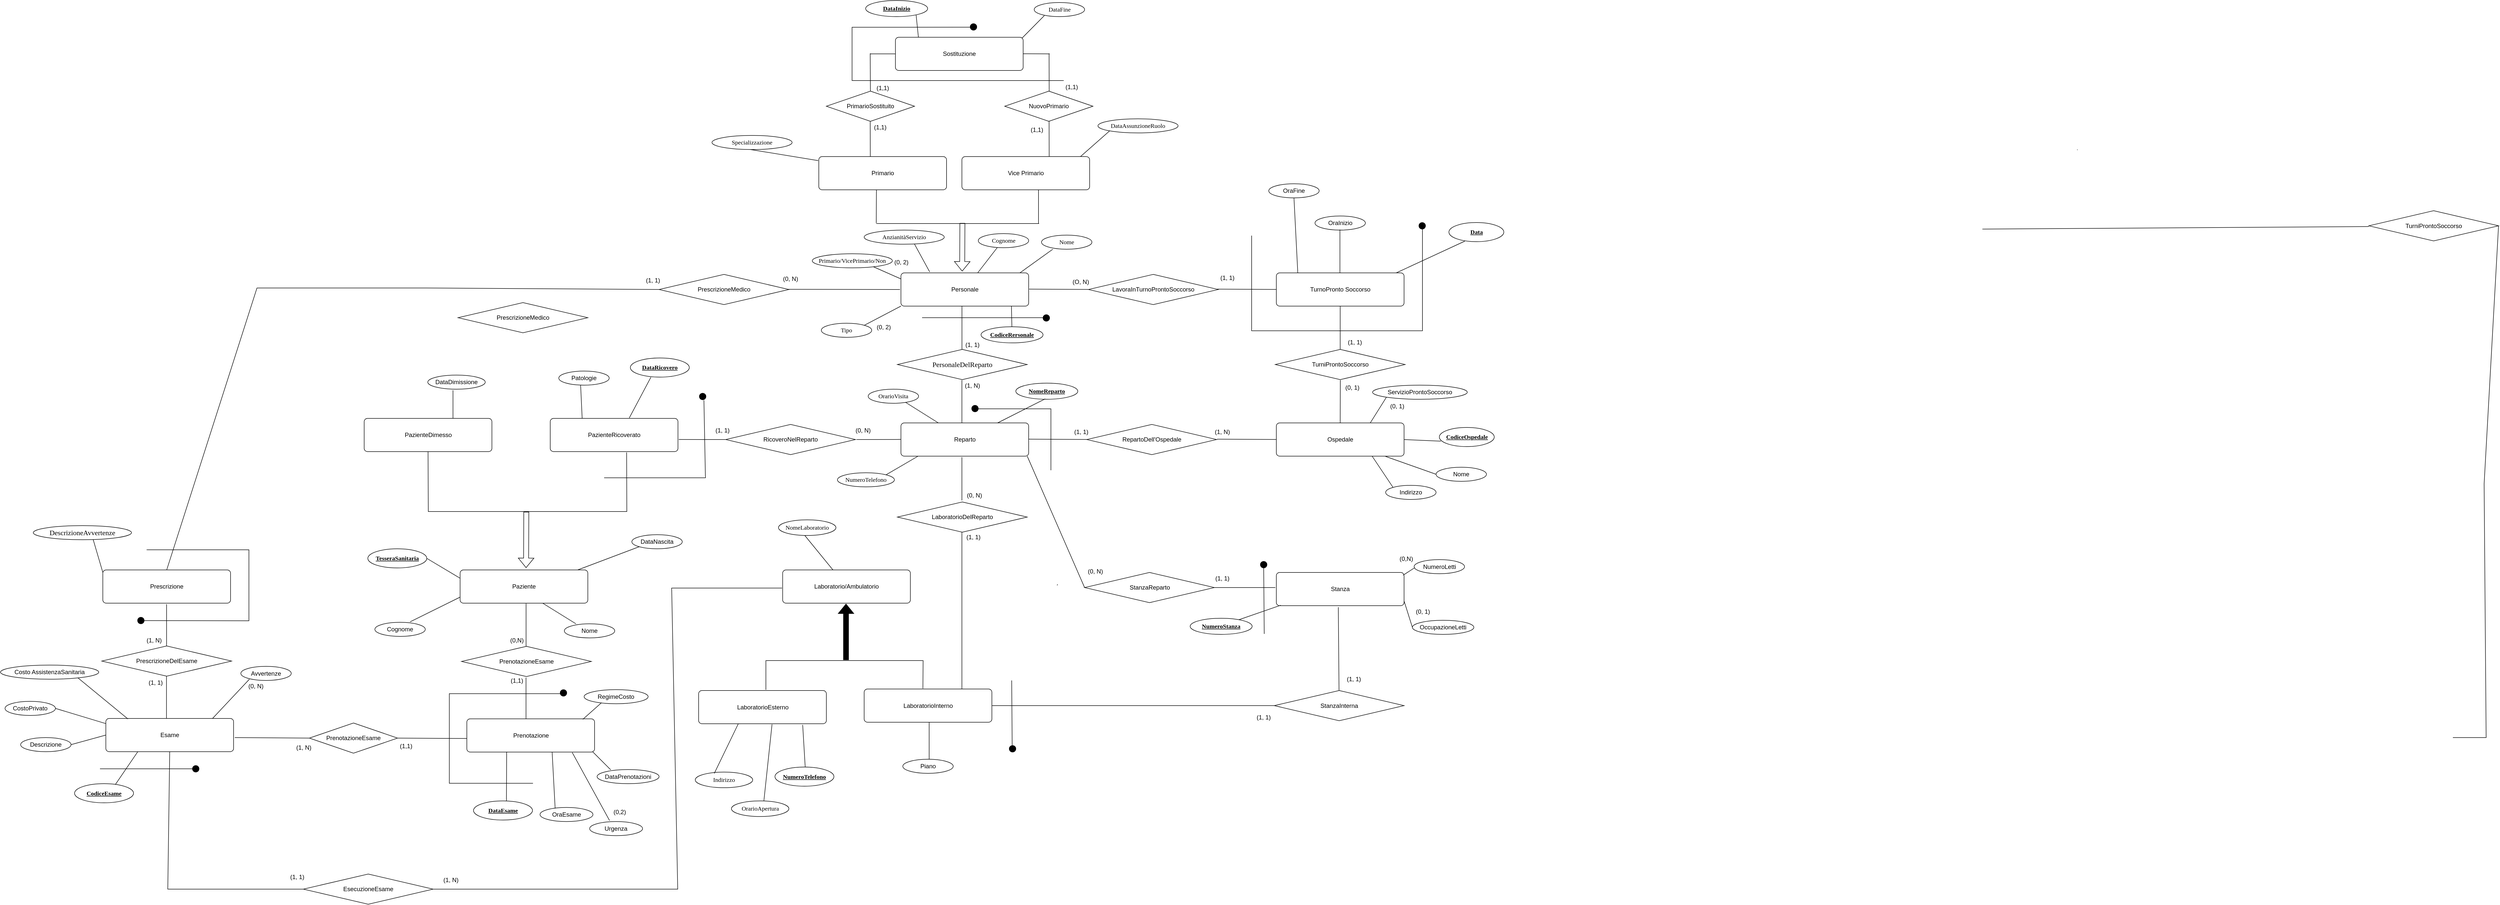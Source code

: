 <mxfile version="24.4.14" type="github">
  <diagram name="Pagina-1" id="woLgoflBnYrOJVL_EDXt">
    <mxGraphModel dx="4877" dy="2439" grid="0" gridSize="10" guides="1" tooltips="1" connect="1" arrows="1" fold="1" page="0" pageScale="1" pageWidth="827" pageHeight="1169" math="0" shadow="0">
      <root>
        <mxCell id="0" />
        <mxCell id="1" parent="0" />
        <mxCell id="nYtGBeRSti1WLGGYR-Tt-14" value="TurnoPronto Soccorso" style="rounded=1;arcSize=10;whiteSpace=wrap;html=1;align=center;" parent="1" vertex="1">
          <mxGeometry x="-793" y="-386" width="253.5" height="66" as="geometry" />
        </mxCell>
        <mxCell id="nYtGBeRSti1WLGGYR-Tt-88" value="" style="endArrow=none;html=1;rounded=0;fontSize=12;startSize=8;endSize=8;curved=1;entryX=0.5;entryY=1;entryDx=0;entryDy=0;exitX=0.5;exitY=0;exitDx=0;exitDy=0;" parent="1" source="W7nRIWuPNDp_MP-GWuMY-126" target="nYtGBeRSti1WLGGYR-Tt-14" edge="1">
          <mxGeometry relative="1" as="geometry">
            <mxPoint x="-666.87" y="-223" as="sourcePoint" />
            <mxPoint x="-666.58" y="-280" as="targetPoint" />
          </mxGeometry>
        </mxCell>
        <mxCell id="nYtGBeRSti1WLGGYR-Tt-90" value="" style="endArrow=none;html=1;rounded=0;fontSize=12;startSize=8;endSize=8;curved=1;entryX=0.5;entryY=0;entryDx=0;entryDy=0;" parent="1" target="W7nRIWuPNDp_MP-GWuMY-122" edge="1">
          <mxGeometry relative="1" as="geometry">
            <mxPoint x="-666" y="-173" as="sourcePoint" />
            <mxPoint x="-666.87" y="-107" as="targetPoint" />
          </mxGeometry>
        </mxCell>
        <mxCell id="W7nRIWuPNDp_MP-GWuMY-4" value="&lt;p style=&quot;margin: 0px 0px 0px 72px; text-indent: -72px; font-stretch: normal; line-height: normal; font-family: Times;&quot;&gt;&lt;b&gt;CodiceOspedale&lt;/b&gt;&lt;/p&gt;" style="ellipse;whiteSpace=wrap;html=1;align=center;fontStyle=4;" parent="1" vertex="1">
          <mxGeometry x="-469.5" y="-79" width="109" height="38" as="geometry" />
        </mxCell>
        <mxCell id="W7nRIWuPNDp_MP-GWuMY-8" value="" style="endArrow=none;html=1;rounded=0;entryX=0;entryY=1;entryDx=0;entryDy=0;" parent="1" target="PDs4ldswSS4VjeUQPrsG-1" edge="1">
          <mxGeometry relative="1" as="geometry">
            <mxPoint x="-606.35" y="-88.42" as="sourcePoint" />
            <mxPoint x="-522" y="-128" as="targetPoint" />
          </mxGeometry>
        </mxCell>
        <mxCell id="W7nRIWuPNDp_MP-GWuMY-9" value="" style="endArrow=none;html=1;rounded=0;entryX=0.75;entryY=1;entryDx=0;entryDy=0;exitX=0;exitY=0;exitDx=0;exitDy=0;" parent="1" source="W7nRIWuPNDp_MP-GWuMY-25" target="W7nRIWuPNDp_MP-GWuMY-122" edge="1">
          <mxGeometry relative="1" as="geometry">
            <mxPoint x="-67" y="7" as="sourcePoint" />
            <mxPoint x="-10" y="-22" as="targetPoint" />
          </mxGeometry>
        </mxCell>
        <mxCell id="W7nRIWuPNDp_MP-GWuMY-11" value="" style="endArrow=none;html=1;rounded=0;entryX=0.028;entryY=0.716;entryDx=0;entryDy=0;exitX=1;exitY=0.5;exitDx=0;exitDy=0;entryPerimeter=0;" parent="1" source="W7nRIWuPNDp_MP-GWuMY-122" target="W7nRIWuPNDp_MP-GWuMY-4" edge="1">
          <mxGeometry relative="1" as="geometry">
            <mxPoint x="-545" y="-88" as="sourcePoint" />
            <mxPoint x="-506" y="-109" as="targetPoint" />
          </mxGeometry>
        </mxCell>
        <mxCell id="W7nRIWuPNDp_MP-GWuMY-15" style="edgeStyle=orthogonalEdgeStyle;rounded=0;orthogonalLoop=1;jettySize=auto;html=1;exitX=0.5;exitY=1;exitDx=0;exitDy=0;" parent="1" edge="1">
          <mxGeometry relative="1" as="geometry">
            <mxPoint x="-2125.5" y="537.75" as="sourcePoint" />
            <mxPoint x="-2125.5" y="537.75" as="targetPoint" />
          </mxGeometry>
        </mxCell>
        <mxCell id="W7nRIWuPNDp_MP-GWuMY-25" value="Indirizzo" style="ellipse;whiteSpace=wrap;html=1;align=center;" parent="1" vertex="1">
          <mxGeometry x="-576" y="36" width="100" height="28" as="geometry" />
        </mxCell>
        <mxCell id="W7nRIWuPNDp_MP-GWuMY-26" value="Nome" style="ellipse;whiteSpace=wrap;html=1;align=center;" parent="1" vertex="1">
          <mxGeometry x="-476" width="100" height="28" as="geometry" />
        </mxCell>
        <mxCell id="W7nRIWuPNDp_MP-GWuMY-28" value="&lt;p style=&quot;margin: 0px 0px 0px 72px; text-indent: -72px; font-stretch: normal; line-height: normal; font-family: Times;&quot;&gt;OrarioApertura&lt;/p&gt;" style="ellipse;whiteSpace=wrap;html=1;align=center;" parent="1" vertex="1">
          <mxGeometry x="-1874.38" y="662.75" width="114" height="31" as="geometry" />
        </mxCell>
        <mxCell id="W7nRIWuPNDp_MP-GWuMY-40" value="NuovoPrimario" style="shape=rhombus;perimeter=rhombusPerimeter;whiteSpace=wrap;html=1;align=center;" parent="1" vertex="1">
          <mxGeometry x="-1332" y="-747" width="175" height="60" as="geometry" />
        </mxCell>
        <mxCell id="W7nRIWuPNDp_MP-GWuMY-54" value="" style="endArrow=none;html=1;rounded=0;" parent="1" edge="1">
          <mxGeometry relative="1" as="geometry">
            <mxPoint x="797" y="-630" as="sourcePoint" />
            <mxPoint x="796.5" y="-631" as="targetPoint" />
            <Array as="points" />
          </mxGeometry>
        </mxCell>
        <mxCell id="W7nRIWuPNDp_MP-GWuMY-56" value="" style="endArrow=none;html=1;rounded=0;fontSize=12;startSize=8;endSize=8;curved=1;exitX=0.5;exitY=0;exitDx=0;exitDy=0;" parent="1" edge="1">
          <mxGeometry relative="1" as="geometry">
            <mxPoint x="-1265" y="-484" as="sourcePoint" />
            <mxPoint x="-1265" y="-551" as="targetPoint" />
          </mxGeometry>
        </mxCell>
        <mxCell id="W7nRIWuPNDp_MP-GWuMY-60" value="" style="endArrow=none;html=1;rounded=0;fontSize=12;startSize=8;endSize=8;curved=1;exitX=0.5;exitY=1;exitDx=0;exitDy=0;entryX=0;entryY=0;entryDx=0;entryDy=0;" parent="1" edge="1">
          <mxGeometry relative="1" as="geometry">
            <mxPoint x="-1507.87" y="-898" as="sourcePoint" />
            <mxPoint x="-1503" y="-851" as="targetPoint" />
          </mxGeometry>
        </mxCell>
        <mxCell id="W7nRIWuPNDp_MP-GWuMY-74" value="&lt;p style=&quot;margin: 0px 0px 0px 72px; text-indent: -72px; font-stretch: normal; line-height: normal; font-family: Times;&quot;&gt;DataAssunzioneRuolo&lt;/p&gt;" style="ellipse;whiteSpace=wrap;html=1;align=center;" parent="1" vertex="1">
          <mxGeometry x="-1147" y="-692" width="159" height="28" as="geometry" />
        </mxCell>
        <mxCell id="W7nRIWuPNDp_MP-GWuMY-82" value="" style="shape=flexArrow;endArrow=classic;html=1;rounded=0;" parent="1" edge="1">
          <mxGeometry width="50" height="50" relative="1" as="geometry">
            <mxPoint x="-1416" y="-485" as="sourcePoint" />
            <mxPoint x="-1416.478" y="-389" as="targetPoint" />
          </mxGeometry>
        </mxCell>
        <mxCell id="W7nRIWuPNDp_MP-GWuMY-83" value="" style="endArrow=none;html=1;rounded=0;fontSize=12;startSize=8;endSize=8;curved=1;" parent="1" edge="1">
          <mxGeometry relative="1" as="geometry">
            <mxPoint x="-1586.81" y="-484.03" as="sourcePoint" />
            <mxPoint x="-1263.81" y="-484.03" as="targetPoint" />
          </mxGeometry>
        </mxCell>
        <mxCell id="W7nRIWuPNDp_MP-GWuMY-98" value="&lt;p style=&quot;margin: 0px 0px 0px 72px; text-indent: -72px; font-stretch: normal; line-height: normal; font-family: Times;&quot;&gt;&lt;b&gt;CodiceRersonale&lt;/b&gt;&lt;/p&gt;" style="ellipse;whiteSpace=wrap;html=1;align=center;fontStyle=4;" parent="1" vertex="1">
          <mxGeometry x="-1379" y="-279" width="123" height="32" as="geometry" />
        </mxCell>
        <mxCell id="W7nRIWuPNDp_MP-GWuMY-99" value="&lt;p style=&quot;margin: 0px 0px 0px 72px; text-indent: -72px; font-stretch: normal; line-height: normal; font-family: Times;&quot;&gt;Nome&lt;/p&gt;" style="ellipse;whiteSpace=wrap;html=1;align=center;" parent="1" vertex="1">
          <mxGeometry x="-1259" y="-461" width="100" height="28" as="geometry" />
        </mxCell>
        <mxCell id="W7nRIWuPNDp_MP-GWuMY-100" value="&lt;p style=&quot;margin: 0px 0px 0px 72px; text-indent: -72px; font-stretch: normal; line-height: normal; font-family: Times;&quot;&gt;Cognome&lt;/p&gt;" style="ellipse;whiteSpace=wrap;html=1;align=center;" parent="1" vertex="1">
          <mxGeometry x="-1384.5" y="-464" width="100" height="28" as="geometry" />
        </mxCell>
        <mxCell id="W7nRIWuPNDp_MP-GWuMY-101" value="&lt;p style=&quot;margin: 0px 0px 0px 72px; text-indent: -72px; font-stretch: normal; line-height: normal; font-family: Times;&quot;&gt;Tipo&lt;/p&gt;" style="ellipse;whiteSpace=wrap;html=1;align=center;" parent="1" vertex="1">
          <mxGeometry x="-1696" y="-286" width="100" height="28" as="geometry" />
        </mxCell>
        <mxCell id="W7nRIWuPNDp_MP-GWuMY-102" value="&lt;p style=&quot;margin: 0px 0px 0px 72px; text-indent: -72px; font-stretch: normal; line-height: normal; font-family: Times;&quot;&gt;AnzianitàServizio&lt;/p&gt;" style="ellipse;whiteSpace=wrap;html=1;align=center;" parent="1" vertex="1">
          <mxGeometry x="-1611" y="-471" width="159" height="28" as="geometry" />
        </mxCell>
        <mxCell id="W7nRIWuPNDp_MP-GWuMY-103" value="" style="endArrow=none;html=1;rounded=0;fontSize=12;startSize=8;endSize=8;curved=1;exitX=0.5;exitY=0;exitDx=0;exitDy=0;" parent="1" edge="1">
          <mxGeometry relative="1" as="geometry">
            <mxPoint x="-1587" y="-485" as="sourcePoint" />
            <mxPoint x="-1586.64" y="-551" as="targetPoint" />
          </mxGeometry>
        </mxCell>
        <mxCell id="W7nRIWuPNDp_MP-GWuMY-109" value="" style="endArrow=none;html=1;rounded=0;" parent="1" edge="1">
          <mxGeometry relative="1" as="geometry">
            <mxPoint x="-1255" y="-297" as="sourcePoint" />
            <mxPoint x="-1496" y="-297" as="targetPoint" />
            <Array as="points" />
          </mxGeometry>
        </mxCell>
        <mxCell id="W7nRIWuPNDp_MP-GWuMY-114" value="&lt;p style=&quot;margin: 0px 0px 0px 72px; text-indent: -72px; font-stretch: normal; line-height: normal; font-family: Times;&quot;&gt;Specializzazione&lt;/p&gt;" style="ellipse;whiteSpace=wrap;html=1;align=center;" parent="1" vertex="1">
          <mxGeometry x="-1913" y="-659" width="159" height="28" as="geometry" />
        </mxCell>
        <mxCell id="W7nRIWuPNDp_MP-GWuMY-122" value="Ospedale" style="rounded=1;arcSize=10;whiteSpace=wrap;html=1;align=center;" parent="1" vertex="1">
          <mxGeometry x="-793" y="-88" width="253.5" height="66" as="geometry" />
        </mxCell>
        <mxCell id="W7nRIWuPNDp_MP-GWuMY-123" value="Laboratorio/Ambulatorio" style="rounded=1;arcSize=10;whiteSpace=wrap;html=1;align=center;" parent="1" vertex="1">
          <mxGeometry x="-1772.75" y="204" width="253.5" height="66" as="geometry" />
        </mxCell>
        <mxCell id="W7nRIWuPNDp_MP-GWuMY-126" value="TurniProntoSoccorso" style="shape=rhombus;perimeter=rhombusPerimeter;whiteSpace=wrap;html=1;align=center;" parent="1" vertex="1">
          <mxGeometry x="-795.06" y="-234" width="257.62" height="60" as="geometry" />
        </mxCell>
        <mxCell id="W7nRIWuPNDp_MP-GWuMY-127" value="" style="endArrow=none;html=1;rounded=0;entryX=0.855;entryY=1.008;entryDx=0;entryDy=0;entryPerimeter=0;exitX=0;exitY=0.5;exitDx=0;exitDy=0;" parent="1" source="W7nRIWuPNDp_MP-GWuMY-26" target="W7nRIWuPNDp_MP-GWuMY-122" edge="1">
          <mxGeometry relative="1" as="geometry">
            <mxPoint x="-843" y="-109" as="sourcePoint" />
            <mxPoint x="-792" y="-77" as="targetPoint" />
          </mxGeometry>
        </mxCell>
        <mxCell id="W7nRIWuPNDp_MP-GWuMY-129" value="" style="shape=flexArrow;endArrow=classic;html=1;rounded=0;labelBackgroundColor=#000000;fillColor=#000000;" parent="1" edge="1">
          <mxGeometry width="50" height="50" relative="1" as="geometry">
            <mxPoint x="-1647" y="383" as="sourcePoint" />
            <mxPoint x="-1647" y="271.14" as="targetPoint" />
          </mxGeometry>
        </mxCell>
        <mxCell id="W7nRIWuPNDp_MP-GWuMY-134" value="LaboratorioEsterno" style="rounded=1;arcSize=10;whiteSpace=wrap;html=1;align=center;" parent="1" vertex="1">
          <mxGeometry x="-1939.5" y="443.5" width="253.5" height="66" as="geometry" />
        </mxCell>
        <mxCell id="W7nRIWuPNDp_MP-GWuMY-135" value="LaboratorioInterno" style="rounded=1;arcSize=10;whiteSpace=wrap;html=1;align=center;" parent="1" vertex="1">
          <mxGeometry x="-1611" y="440.5" width="253.5" height="66" as="geometry" />
        </mxCell>
        <mxCell id="W7nRIWuPNDp_MP-GWuMY-140" value="Stanza" style="rounded=1;arcSize=10;whiteSpace=wrap;html=1;align=center;" parent="1" vertex="1">
          <mxGeometry x="-793" y="209" width="253.5" height="66" as="geometry" />
        </mxCell>
        <mxCell id="W7nRIWuPNDp_MP-GWuMY-141" value="Reparto" style="rounded=1;arcSize=10;whiteSpace=wrap;html=1;align=center;" parent="1" vertex="1">
          <mxGeometry x="-1538" y="-88" width="253.5" height="66" as="geometry" />
        </mxCell>
        <mxCell id="W7nRIWuPNDp_MP-GWuMY-143" value="" style="endArrow=none;html=1;rounded=0;fontSize=12;startSize=8;endSize=8;curved=1;entryX=0;entryY=0.5;entryDx=0;entryDy=0;exitX=1;exitY=0.5;exitDx=0;exitDy=0;" parent="1" source="W7nRIWuPNDp_MP-GWuMY-135" target="W7nRIWuPNDp_MP-GWuMY-161" edge="1">
          <mxGeometry relative="1" as="geometry">
            <mxPoint x="-1084" y="479" as="sourcePoint" />
            <mxPoint x="-800.38" y="463.86" as="targetPoint" />
          </mxGeometry>
        </mxCell>
        <mxCell id="W7nRIWuPNDp_MP-GWuMY-146" value="NumeroLetti" style="ellipse;whiteSpace=wrap;html=1;align=center;" parent="1" vertex="1">
          <mxGeometry x="-519.5" y="183.5" width="100" height="28" as="geometry" />
        </mxCell>
        <mxCell id="W7nRIWuPNDp_MP-GWuMY-148" value="" style="endArrow=none;html=1;rounded=0;fontSize=12;startSize=8;endSize=8;curved=1;exitX=1;exitY=0;exitDx=0;exitDy=0;entryX=0;entryY=0.5;entryDx=0;entryDy=0;" parent="1" target="W7nRIWuPNDp_MP-GWuMY-389" edge="1">
          <mxGeometry relative="1" as="geometry">
            <mxPoint x="-539.5" y="265.59" as="sourcePoint" />
            <mxPoint x="-423.494" y="320.691" as="targetPoint" />
          </mxGeometry>
        </mxCell>
        <mxCell id="W7nRIWuPNDp_MP-GWuMY-156" value="&lt;p style=&quot;margin: 0px 0px 0px 72px; text-indent: -72px; font-stretch: normal; line-height: normal; font-family: Times;&quot;&gt;Indirizzo&lt;/p&gt;" style="ellipse;whiteSpace=wrap;html=1;align=center;" parent="1" vertex="1">
          <mxGeometry x="-1946.19" y="605.5" width="114" height="31" as="geometry" />
        </mxCell>
        <mxCell id="W7nRIWuPNDp_MP-GWuMY-157" value="" style="endArrow=none;html=1;rounded=0;exitX=0.5;exitY=1;exitDx=0;exitDy=0;" parent="1" edge="1">
          <mxGeometry relative="1" as="geometry">
            <mxPoint x="-1793.83" y="510.74" as="sourcePoint" />
            <mxPoint x="-1810.003" y="662.746" as="targetPoint" />
          </mxGeometry>
        </mxCell>
        <mxCell id="W7nRIWuPNDp_MP-GWuMY-158" value="" style="endArrow=none;html=1;rounded=0;entryX=1;entryY=0;entryDx=0;entryDy=0;" parent="1" edge="1">
          <mxGeometry relative="1" as="geometry">
            <mxPoint x="-1728" y="595.22" as="sourcePoint" />
            <mxPoint x="-1733" y="511.79" as="targetPoint" />
          </mxGeometry>
        </mxCell>
        <mxCell id="W7nRIWuPNDp_MP-GWuMY-159" value="" style="endArrow=none;html=1;rounded=0;exitX=0.311;exitY=0.997;exitDx=0;exitDy=0;exitPerimeter=0;entryX=0.331;entryY=0.085;entryDx=0;entryDy=0;entryPerimeter=0;" parent="1" source="W7nRIWuPNDp_MP-GWuMY-134" edge="1" target="W7nRIWuPNDp_MP-GWuMY-156">
          <mxGeometry relative="1" as="geometry">
            <mxPoint x="-1754.004" y="530.584" as="sourcePoint" />
            <mxPoint x="-1785.18" y="583" as="targetPoint" />
          </mxGeometry>
        </mxCell>
        <mxCell id="W7nRIWuPNDp_MP-GWuMY-161" value="StanzaInterna" style="shape=rhombus;perimeter=rhombusPerimeter;whiteSpace=wrap;html=1;align=center;" parent="1" vertex="1">
          <mxGeometry x="-797.12" y="443.5" width="257.62" height="60" as="geometry" />
        </mxCell>
        <mxCell id="W7nRIWuPNDp_MP-GWuMY-162" value="Piano" style="ellipse;whiteSpace=wrap;html=1;align=center;" parent="1" vertex="1">
          <mxGeometry x="-1534.25" y="580" width="100" height="28" as="geometry" />
        </mxCell>
        <mxCell id="W7nRIWuPNDp_MP-GWuMY-163" value="" style="endArrow=none;html=1;rounded=0;fontSize=12;startSize=8;endSize=8;curved=1;" parent="1" edge="1">
          <mxGeometry relative="1" as="geometry">
            <mxPoint x="-1482" y="506.5" as="sourcePoint" />
            <mxPoint x="-1482" y="579.5" as="targetPoint" />
          </mxGeometry>
        </mxCell>
        <mxCell id="W7nRIWuPNDp_MP-GWuMY-164" value="" style="endArrow=none;html=1;rounded=0;fontSize=12;startSize=8;endSize=8;curved=1;" parent="1" source="W7nRIWuPNDp_MP-GWuMY-161" edge="1">
          <mxGeometry relative="1" as="geometry">
            <mxPoint x="829" y="464.0" as="sourcePoint" />
            <mxPoint x="-670" y="278" as="targetPoint" />
          </mxGeometry>
        </mxCell>
        <mxCell id="W7nRIWuPNDp_MP-GWuMY-170" value="" style="endArrow=none;html=1;rounded=0;fontSize=12;startSize=8;endSize=8;curved=1;entryX=0.5;entryY=1;entryDx=0;entryDy=0;exitX=0.5;exitY=0;exitDx=0;exitDy=0;" parent="1" edge="1">
          <mxGeometry relative="1" as="geometry">
            <mxPoint x="-1417" y="66" as="sourcePoint" />
            <mxPoint x="-1417" y="-20" as="targetPoint" />
          </mxGeometry>
        </mxCell>
        <mxCell id="W7nRIWuPNDp_MP-GWuMY-172" value="" style="endArrow=none;html=1;rounded=0;fontSize=12;startSize=8;endSize=8;curved=1;" parent="1" edge="1">
          <mxGeometry relative="1" as="geometry">
            <mxPoint x="-1417" y="127" as="sourcePoint" />
            <mxPoint x="-1417" y="441" as="targetPoint" />
          </mxGeometry>
        </mxCell>
        <mxCell id="W7nRIWuPNDp_MP-GWuMY-176" value="RepartoDell&#39;Ospedale" style="shape=rhombus;perimeter=rhombusPerimeter;whiteSpace=wrap;html=1;align=center;" parent="1" vertex="1">
          <mxGeometry x="-1169" y="-85" width="257.62" height="60" as="geometry" />
        </mxCell>
        <mxCell id="W7nRIWuPNDp_MP-GWuMY-177" value="" style="endArrow=none;html=1;rounded=0;fontSize=12;startSize=8;endSize=8;curved=1;" parent="1" edge="1">
          <mxGeometry relative="1" as="geometry">
            <mxPoint x="-910.5" y="-55.71" as="sourcePoint" />
            <mxPoint x="-793" y="-55.08" as="targetPoint" />
          </mxGeometry>
        </mxCell>
        <mxCell id="W7nRIWuPNDp_MP-GWuMY-179" value="" style="endArrow=none;html=1;rounded=0;fontSize=12;startSize=8;endSize=8;curved=1;" parent="1" edge="1">
          <mxGeometry relative="1" as="geometry">
            <mxPoint x="-1284" y="-55.71" as="sourcePoint" />
            <mxPoint x="-1166.5" y="-55.08" as="targetPoint" />
          </mxGeometry>
        </mxCell>
        <mxCell id="W7nRIWuPNDp_MP-GWuMY-181" value="" style="endArrow=none;html=1;rounded=0;fontSize=12;startSize=8;endSize=8;curved=1;entryX=0.787;entryY=0.09;entryDx=0;entryDy=0;entryPerimeter=0;exitX=0.034;exitY=0.987;exitDx=0;exitDy=0;exitPerimeter=0;" parent="1" source="W7nRIWuPNDp_MP-GWuMY-140" target="W7nRIWuPNDp_MP-GWuMY-382" edge="1">
          <mxGeometry relative="1" as="geometry">
            <mxPoint x="-553" y="269" as="sourcePoint" />
            <mxPoint x="-509.995" y="338.632" as="targetPoint" />
          </mxGeometry>
        </mxCell>
        <mxCell id="W7nRIWuPNDp_MP-GWuMY-184" value="OraFine" style="ellipse;whiteSpace=wrap;html=1;align=center;" parent="1" vertex="1">
          <mxGeometry x="-808" y="-563" width="100" height="28" as="geometry" />
        </mxCell>
        <mxCell id="W7nRIWuPNDp_MP-GWuMY-185" value="OraInizio" style="ellipse;whiteSpace=wrap;html=1;align=center;" parent="1" vertex="1">
          <mxGeometry x="-716.25" y="-499" width="100" height="28" as="geometry" />
        </mxCell>
        <mxCell id="W7nRIWuPNDp_MP-GWuMY-187" value="" style="endArrow=none;html=1;rounded=0;fontSize=12;startSize=8;endSize=8;curved=1;entryX=0.5;entryY=1;entryDx=0;entryDy=0;exitX=0.5;exitY=0;exitDx=0;exitDy=0;" parent="1" edge="1">
          <mxGeometry relative="1" as="geometry">
            <mxPoint x="-666.78" y="-386" as="sourcePoint" />
            <mxPoint x="-666.78" y="-472" as="targetPoint" />
          </mxGeometry>
        </mxCell>
        <mxCell id="W7nRIWuPNDp_MP-GWuMY-189" value="" style="endArrow=none;html=1;rounded=0;fontSize=12;startSize=8;endSize=8;curved=1;exitX=0.168;exitY=-0.005;exitDx=0;exitDy=0;exitPerimeter=0;entryX=0.5;entryY=1;entryDx=0;entryDy=0;" parent="1" source="nYtGBeRSti1WLGGYR-Tt-14" target="W7nRIWuPNDp_MP-GWuMY-184" edge="1">
          <mxGeometry relative="1" as="geometry">
            <mxPoint x="-825.53" y="-360" as="sourcePoint" />
            <mxPoint x="-826" y="-443" as="targetPoint" />
          </mxGeometry>
        </mxCell>
        <mxCell id="W7nRIWuPNDp_MP-GWuMY-192" value="&lt;p style=&quot;margin: 0px 0px 0px 72px; text-indent: -72px; font-stretch: normal; line-height: normal; font-family: Times;&quot;&gt;&lt;b&gt;Data&lt;/b&gt;&lt;/p&gt;" style="ellipse;whiteSpace=wrap;html=1;align=center;fontStyle=4;" parent="1" vertex="1">
          <mxGeometry x="-450.5" y="-486" width="109" height="38" as="geometry" />
        </mxCell>
        <mxCell id="W7nRIWuPNDp_MP-GWuMY-193" value="" style="endArrow=none;html=1;rounded=0;fontSize=12;startSize=8;endSize=8;curved=1;exitX=0.057;exitY=0.001;exitDx=0;exitDy=0;exitPerimeter=0;" parent="1" edge="1">
          <mxGeometry relative="1" as="geometry">
            <mxPoint x="-555" y="-386" as="sourcePoint" />
            <mxPoint x="-419" y="-449" as="targetPoint" />
          </mxGeometry>
        </mxCell>
        <mxCell id="W7nRIWuPNDp_MP-GWuMY-194" value="Personale" style="rounded=1;arcSize=10;whiteSpace=wrap;html=1;align=center;" parent="1" vertex="1">
          <mxGeometry x="-1538" y="-386" width="253.5" height="66" as="geometry" />
        </mxCell>
        <mxCell id="W7nRIWuPNDp_MP-GWuMY-195" value="" style="endArrow=none;html=1;rounded=0;fontSize=12;startSize=8;endSize=8;curved=1;entryX=0.5;entryY=0;entryDx=0;entryDy=0;" parent="1" edge="1">
          <mxGeometry relative="1" as="geometry">
            <mxPoint x="-1417" y="-173" as="sourcePoint" />
            <mxPoint x="-1417" y="-88" as="targetPoint" />
          </mxGeometry>
        </mxCell>
        <mxCell id="W7nRIWuPNDp_MP-GWuMY-197" value="&lt;p style=&quot;margin: 0px; font-stretch: normal; font-size: 14px; line-height: normal; font-family: &amp;quot;Times New Roman&amp;quot;;&quot;&gt;PersonaleDelReparto&lt;/p&gt;" style="shape=rhombus;perimeter=rhombusPerimeter;whiteSpace=wrap;html=1;align=center;" parent="1" vertex="1">
          <mxGeometry x="-1545" y="-234" width="257.62" height="60" as="geometry" />
        </mxCell>
        <mxCell id="W7nRIWuPNDp_MP-GWuMY-198" value="" style="endArrow=none;html=1;rounded=0;fontSize=12;startSize=8;endSize=8;curved=1;entryX=0.5;entryY=1;entryDx=0;entryDy=0;exitX=0.5;exitY=0;exitDx=0;exitDy=0;" parent="1" edge="1">
          <mxGeometry relative="1" as="geometry">
            <mxPoint x="-1416.9" y="-234" as="sourcePoint" />
            <mxPoint x="-1416.9" y="-320" as="targetPoint" />
          </mxGeometry>
        </mxCell>
        <mxCell id="W7nRIWuPNDp_MP-GWuMY-200" value="LavoraInTurnoProntoSoccorso" style="shape=rhombus;perimeter=rhombusPerimeter;whiteSpace=wrap;html=1;align=center;" parent="1" vertex="1">
          <mxGeometry x="-1166" y="-383" width="257.62" height="60" as="geometry" />
        </mxCell>
        <mxCell id="W7nRIWuPNDp_MP-GWuMY-201" value="" style="endArrow=none;html=1;rounded=0;fontSize=12;startSize=8;endSize=8;curved=1;" parent="1" edge="1">
          <mxGeometry relative="1" as="geometry">
            <mxPoint x="-1283.5" y="-353.71" as="sourcePoint" />
            <mxPoint x="-1166" y="-353.08" as="targetPoint" />
          </mxGeometry>
        </mxCell>
        <mxCell id="W7nRIWuPNDp_MP-GWuMY-203" value="" style="endArrow=none;html=1;rounded=0;fontSize=12;startSize=8;endSize=8;curved=1;" parent="1" edge="1">
          <mxGeometry relative="1" as="geometry">
            <mxPoint x="-910.5" y="-353.71" as="sourcePoint" />
            <mxPoint x="-793" y="-353.08" as="targetPoint" />
          </mxGeometry>
        </mxCell>
        <mxCell id="W7nRIWuPNDp_MP-GWuMY-207" value="" style="endArrow=none;html=1;rounded=0;" parent="1" edge="1">
          <mxGeometry relative="1" as="geometry">
            <mxPoint x="-842" y="-460" as="sourcePoint" />
            <mxPoint x="-503" y="-475" as="targetPoint" />
            <Array as="points">
              <mxPoint x="-842" y="-271" />
              <mxPoint x="-503" y="-271" />
            </Array>
          </mxGeometry>
        </mxCell>
        <mxCell id="W7nRIWuPNDp_MP-GWuMY-208" value="" style="ellipse;whiteSpace=wrap;html=1;aspect=fixed;strokeColor=#000000;fillColor=#000000;" parent="1" vertex="1">
          <mxGeometry x="-510" y="-486" width="13" height="13" as="geometry" />
        </mxCell>
        <mxCell id="W7nRIWuPNDp_MP-GWuMY-209" value="Primario" style="rounded=1;arcSize=10;whiteSpace=wrap;html=1;align=center;" parent="1" vertex="1">
          <mxGeometry x="-1701" y="-617" width="253.5" height="66" as="geometry" />
        </mxCell>
        <mxCell id="W7nRIWuPNDp_MP-GWuMY-210" value="Vice Primario" style="rounded=1;arcSize=10;whiteSpace=wrap;html=1;align=center;" parent="1" vertex="1">
          <mxGeometry x="-1417" y="-617" width="253.5" height="66" as="geometry" />
        </mxCell>
        <mxCell id="W7nRIWuPNDp_MP-GWuMY-211" value="" style="endArrow=none;html=1;rounded=0;fontSize=12;startSize=8;endSize=8;curved=1;exitX=0.5;exitY=0;exitDx=0;exitDy=0;entryX=0;entryY=1;entryDx=0;entryDy=0;" parent="1" target="W7nRIWuPNDp_MP-GWuMY-74" edge="1">
          <mxGeometry relative="1" as="geometry">
            <mxPoint x="-1181.68" y="-617" as="sourcePoint" />
            <mxPoint x="-1181.68" y="-684" as="targetPoint" />
          </mxGeometry>
        </mxCell>
        <mxCell id="W7nRIWuPNDp_MP-GWuMY-212" value="" style="endArrow=none;html=1;rounded=0;fontSize=12;startSize=8;endSize=8;curved=1;exitX=-0.005;exitY=0.121;exitDx=0;exitDy=0;entryX=0.475;entryY=0.995;entryDx=0;entryDy=0;entryPerimeter=0;exitPerimeter=0;" parent="1" source="W7nRIWuPNDp_MP-GWuMY-209" target="W7nRIWuPNDp_MP-GWuMY-114" edge="1">
          <mxGeometry relative="1" as="geometry">
            <mxPoint x="-1647" y="-617" as="sourcePoint" />
            <mxPoint x="-1647" y="-684" as="targetPoint" />
          </mxGeometry>
        </mxCell>
        <mxCell id="W7nRIWuPNDp_MP-GWuMY-214" value="" style="endArrow=none;html=1;rounded=0;fontSize=12;startSize=8;endSize=8;curved=1;exitX=0.932;exitY=-0.002;exitDx=0;exitDy=0;exitPerimeter=0;" parent="1" source="W7nRIWuPNDp_MP-GWuMY-194" edge="1">
          <mxGeometry relative="1" as="geometry">
            <mxPoint x="-1237" y="-397" as="sourcePoint" />
            <mxPoint x="-1236.64" y="-433" as="targetPoint" />
          </mxGeometry>
        </mxCell>
        <mxCell id="W7nRIWuPNDp_MP-GWuMY-215" value="" style="endArrow=none;html=1;rounded=0;fontSize=12;startSize=8;endSize=8;curved=1;" parent="1" source="W7nRIWuPNDp_MP-GWuMY-194" edge="1">
          <mxGeometry relative="1" as="geometry">
            <mxPoint x="-1298.36" y="-409" as="sourcePoint" />
            <mxPoint x="-1347" y="-436" as="targetPoint" />
          </mxGeometry>
        </mxCell>
        <mxCell id="W7nRIWuPNDp_MP-GWuMY-216" value="" style="endArrow=none;html=1;rounded=0;fontSize=12;startSize=8;endSize=8;curved=1;entryX=1;entryY=0;entryDx=0;entryDy=0;exitX=0;exitY=1;exitDx=0;exitDy=0;" parent="1" source="W7nRIWuPNDp_MP-GWuMY-194" target="W7nRIWuPNDp_MP-GWuMY-101" edge="1">
          <mxGeometry relative="1" as="geometry">
            <mxPoint x="-1037" y="-270" as="sourcePoint" />
            <mxPoint x="186.0" y="-347.58" as="targetPoint" />
          </mxGeometry>
        </mxCell>
        <mxCell id="W7nRIWuPNDp_MP-GWuMY-217" value="" style="endArrow=none;html=1;rounded=0;fontSize=12;startSize=8;endSize=8;curved=1;exitX=0.865;exitY=0.995;exitDx=0;exitDy=0;exitPerimeter=0;" parent="1" source="W7nRIWuPNDp_MP-GWuMY-194" target="W7nRIWuPNDp_MP-GWuMY-98" edge="1">
          <mxGeometry relative="1" as="geometry">
            <mxPoint x="-1325.02" y="-320" as="sourcePoint" />
            <mxPoint x="-1338.998" y="-274.316" as="targetPoint" />
          </mxGeometry>
        </mxCell>
        <mxCell id="W7nRIWuPNDp_MP-GWuMY-219" value="" style="endArrow=none;html=1;rounded=0;fontSize=12;startSize=8;endSize=8;curved=1;entryX=0.746;entryY=0.879;entryDx=0;entryDy=0;exitX=0.189;exitY=0.015;exitDx=0;exitDy=0;exitPerimeter=0;entryPerimeter=0;" parent="1" target="II6c7V7IzE4FUZW3vnJS-9" edge="1">
          <mxGeometry relative="1" as="geometry">
            <mxPoint x="-1537.998" y="-374.0" as="sourcePoint" />
            <mxPoint x="-1586.883" y="-432.998" as="targetPoint" />
          </mxGeometry>
        </mxCell>
        <mxCell id="W7nRIWuPNDp_MP-GWuMY-220" value="" style="endArrow=none;html=1;rounded=0;fontSize=12;startSize=8;endSize=8;curved=1;" parent="1" edge="1">
          <mxGeometry relative="1" as="geometry">
            <mxPoint x="-1243.79" y="-617" as="sourcePoint" />
            <mxPoint x="-1244" y="-688" as="targetPoint" />
          </mxGeometry>
        </mxCell>
        <mxCell id="W7nRIWuPNDp_MP-GWuMY-222" value="" style="endArrow=none;html=1;rounded=0;fontSize=12;startSize=8;endSize=8;curved=1;entryX=0.202;entryY=0.923;entryDx=0;entryDy=0;entryPerimeter=0;" parent="1" target="W7nRIWuPNDp_MP-GWuMY-59" edge="1">
          <mxGeometry relative="1" as="geometry">
            <mxPoint x="-1298.93" y="-851" as="sourcePoint" />
            <mxPoint x="-1259" y="-850.41" as="targetPoint" />
          </mxGeometry>
        </mxCell>
        <mxCell id="W7nRIWuPNDp_MP-GWuMY-228" value="PazienteRicoverato" style="rounded=1;arcSize=10;whiteSpace=wrap;html=1;align=center;" parent="1" vertex="1">
          <mxGeometry x="-2234" y="-97" width="253.5" height="66" as="geometry" />
        </mxCell>
        <mxCell id="W7nRIWuPNDp_MP-GWuMY-246" value="Paziente" style="rounded=1;arcSize=10;whiteSpace=wrap;html=1;align=center;" parent="1" vertex="1">
          <mxGeometry x="-2412.88" y="204" width="253.5" height="66" as="geometry" />
        </mxCell>
        <mxCell id="W7nRIWuPNDp_MP-GWuMY-248" value="Nome" style="ellipse;whiteSpace=wrap;html=1;align=center;" parent="1" vertex="1">
          <mxGeometry x="-2206" y="311" width="100" height="28" as="geometry" />
        </mxCell>
        <mxCell id="W7nRIWuPNDp_MP-GWuMY-249" value="Cognome" style="ellipse;whiteSpace=wrap;html=1;align=center;" parent="1" vertex="1">
          <mxGeometry x="-2582" y="308" width="100" height="28" as="geometry" />
        </mxCell>
        <mxCell id="W7nRIWuPNDp_MP-GWuMY-250" value="DataNascita" style="ellipse;whiteSpace=wrap;html=1;align=center;" parent="1" vertex="1">
          <mxGeometry x="-2072" y="134" width="100" height="28" as="geometry" />
        </mxCell>
        <mxCell id="W7nRIWuPNDp_MP-GWuMY-251" value="&lt;p style=&quot;margin: 0px 0px 0px 72px; text-indent: -72px; font-stretch: normal; line-height: normal; font-family: Times;&quot;&gt;&lt;b&gt;TesseraSanitaria&lt;/b&gt;&lt;/p&gt;" style="ellipse;whiteSpace=wrap;html=1;align=center;fontStyle=4;" parent="1" vertex="1">
          <mxGeometry x="-2596" y="162" width="117" height="38" as="geometry" />
        </mxCell>
        <mxCell id="W7nRIWuPNDp_MP-GWuMY-252" value="" style="endArrow=none;html=1;rounded=0;fontSize=12;startSize=8;endSize=8;curved=1;exitX=0.922;exitY=-0.002;exitDx=0;exitDy=0;exitPerimeter=0;entryX=0;entryY=1;entryDx=0;entryDy=0;" parent="1" target="W7nRIWuPNDp_MP-GWuMY-250" edge="1" source="W7nRIWuPNDp_MP-GWuMY-246">
          <mxGeometry relative="1" as="geometry">
            <mxPoint x="-2021.75" y="226.5" as="sourcePoint" />
            <mxPoint x="-1985.75" y="183.5" as="targetPoint" />
          </mxGeometry>
        </mxCell>
        <mxCell id="W7nRIWuPNDp_MP-GWuMY-253" value="" style="endArrow=none;html=1;rounded=0;fontSize=12;startSize=8;endSize=8;curved=1;exitX=1;exitY=0;exitDx=0;exitDy=0;entryX=0;entryY=0.75;entryDx=0;entryDy=0;" parent="1" edge="1">
          <mxGeometry relative="1" as="geometry">
            <mxPoint x="-2512.054" y="307.03" as="sourcePoint" />
            <mxPoint x="-2412.88" y="258" as="targetPoint" />
          </mxGeometry>
        </mxCell>
        <mxCell id="W7nRIWuPNDp_MP-GWuMY-255" value="" style="endArrow=none;html=1;rounded=0;fontSize=12;startSize=8;endSize=8;curved=1;exitX=1;exitY=1;exitDx=0;exitDy=0;" parent="1" edge="1">
          <mxGeometry relative="1" as="geometry">
            <mxPoint x="-2249.0" y="270" as="sourcePoint" />
            <mxPoint x="-2183" y="311" as="targetPoint" />
          </mxGeometry>
        </mxCell>
        <mxCell id="W7nRIWuPNDp_MP-GWuMY-256" value="" style="endArrow=none;html=1;rounded=0;fontSize=12;startSize=8;endSize=8;curved=1;exitX=1;exitY=0.5;exitDx=0;exitDy=0;entryX=0;entryY=0.25;entryDx=0;entryDy=0;" parent="1" source="W7nRIWuPNDp_MP-GWuMY-251" edge="1" target="W7nRIWuPNDp_MP-GWuMY-246">
          <mxGeometry relative="1" as="geometry">
            <mxPoint x="-2360" y="191" as="sourcePoint" />
            <mxPoint x="-2276" y="229" as="targetPoint" />
          </mxGeometry>
        </mxCell>
        <mxCell id="W7nRIWuPNDp_MP-GWuMY-259" value="&lt;p style=&quot;margin: 0px 0px 0px 72px; text-indent: -72px; font-stretch: normal; line-height: normal; font-family: Times;&quot;&gt;&lt;b&gt;DataRicovero&lt;/b&gt;&lt;/p&gt;" style="ellipse;whiteSpace=wrap;html=1;align=center;fontStyle=4;" parent="1" vertex="1">
          <mxGeometry x="-2075" y="-217" width="117" height="38" as="geometry" />
        </mxCell>
        <mxCell id="W7nRIWuPNDp_MP-GWuMY-260" value="" style="endArrow=none;html=1;rounded=0;fontSize=12;startSize=8;endSize=8;curved=1;exitX=0.619;exitY=-0.015;exitDx=0;exitDy=0;exitPerimeter=0;entryX=0.348;entryY=1.009;entryDx=0;entryDy=0;entryPerimeter=0;" parent="1" source="W7nRIWuPNDp_MP-GWuMY-228" target="W7nRIWuPNDp_MP-GWuMY-259" edge="1">
          <mxGeometry relative="1" as="geometry">
            <mxPoint x="-1998" y="-139.69" as="sourcePoint" />
            <mxPoint x="-1952" y="-139.35" as="targetPoint" />
          </mxGeometry>
        </mxCell>
        <mxCell id="W7nRIWuPNDp_MP-GWuMY-267" value="PrenotazioneEsame" style="shape=rhombus;perimeter=rhombusPerimeter;whiteSpace=wrap;html=1;align=center;" parent="1" vertex="1">
          <mxGeometry x="-2410.06" y="355.75" width="257.62" height="60" as="geometry" />
        </mxCell>
        <mxCell id="W7nRIWuPNDp_MP-GWuMY-268" value="" style="endArrow=none;html=1;rounded=0;fontSize=12;startSize=8;endSize=8;curved=1;entryX=0.5;entryY=0;entryDx=0;entryDy=0;" parent="1" edge="1">
          <mxGeometry relative="1" as="geometry">
            <mxPoint x="-2281.96" y="270.75" as="sourcePoint" />
            <mxPoint x="-2281.96" y="355.75" as="targetPoint" />
          </mxGeometry>
        </mxCell>
        <mxCell id="W7nRIWuPNDp_MP-GWuMY-271" value="" style="endArrow=none;html=1;rounded=0;fontSize=12;startSize=8;endSize=8;curved=1;entryX=0.5;entryY=0;entryDx=0;entryDy=0;" parent="1" edge="1">
          <mxGeometry relative="1" as="geometry">
            <mxPoint x="-2282.08" y="417.75" as="sourcePoint" />
            <mxPoint x="-2282.08" y="502.75" as="targetPoint" />
          </mxGeometry>
        </mxCell>
        <mxCell id="W7nRIWuPNDp_MP-GWuMY-273" value="Prenotazione" style="rounded=1;arcSize=10;whiteSpace=wrap;html=1;align=center;" parent="1" vertex="1">
          <mxGeometry x="-2399.5" y="499.75" width="253.5" height="66" as="geometry" />
        </mxCell>
        <mxCell id="W7nRIWuPNDp_MP-GWuMY-277" value="PrenotazioneEsame" style="shape=rhombus;perimeter=rhombusPerimeter;whiteSpace=wrap;html=1;align=center;" parent="1" vertex="1">
          <mxGeometry x="-2712" y="508" width="175" height="60" as="geometry" />
        </mxCell>
        <mxCell id="W7nRIWuPNDp_MP-GWuMY-278" value="" style="endArrow=none;html=1;rounded=0;fontSize=12;startSize=8;endSize=8;curved=1;entryX=0;entryY=0.5;entryDx=0;entryDy=0;" parent="1" edge="1" target="W7nRIWuPNDp_MP-GWuMY-277">
          <mxGeometry relative="1" as="geometry">
            <mxPoint x="-2860" y="537" as="sourcePoint" />
            <mxPoint x="-2742.5" y="537.63" as="targetPoint" />
          </mxGeometry>
        </mxCell>
        <mxCell id="W7nRIWuPNDp_MP-GWuMY-280" value="" style="endArrow=none;html=1;rounded=0;fontSize=12;startSize=8;endSize=8;curved=1;exitX=1;exitY=0.5;exitDx=0;exitDy=0;" parent="1" edge="1" source="W7nRIWuPNDp_MP-GWuMY-277">
          <mxGeometry relative="1" as="geometry">
            <mxPoint x="-2517" y="538.16" as="sourcePoint" />
            <mxPoint x="-2399.5" y="538.79" as="targetPoint" />
          </mxGeometry>
        </mxCell>
        <mxCell id="W7nRIWuPNDp_MP-GWuMY-284" value="" style="ellipse;whiteSpace=wrap;html=1;aspect=fixed;strokeColor=#000000;fillColor=#000000;" parent="1" vertex="1">
          <mxGeometry x="-2214.25" y="441.75" width="13" height="13" as="geometry" />
        </mxCell>
        <mxCell id="W7nRIWuPNDp_MP-GWuMY-287" value="CostoPrivato" style="ellipse;whiteSpace=wrap;html=1;align=center;" parent="1" vertex="1">
          <mxGeometry x="-3316" y="465" width="100" height="28" as="geometry" />
        </mxCell>
        <mxCell id="W7nRIWuPNDp_MP-GWuMY-288" value="Costo AssistenzaSanitaria" style="ellipse;whiteSpace=wrap;html=1;align=center;" parent="1" vertex="1">
          <mxGeometry x="-3325" y="393" width="195" height="28" as="geometry" />
        </mxCell>
        <mxCell id="W7nRIWuPNDp_MP-GWuMY-289" value="Avvertenze" style="ellipse;whiteSpace=wrap;html=1;align=center;" parent="1" vertex="1">
          <mxGeometry x="-2848" y="395.5" width="100" height="28" as="geometry" />
        </mxCell>
        <mxCell id="W7nRIWuPNDp_MP-GWuMY-291" value="" style="endArrow=none;html=1;rounded=0;fontFamily=Helvetica;fontSize=12;fontColor=default;exitX=0.459;exitY=-0.002;exitDx=0;exitDy=0;exitPerimeter=0;" parent="1" edge="1">
          <mxGeometry width="50" height="50" relative="1" as="geometry">
            <mxPoint x="-2904.184" y="498.998" as="sourcePoint" />
            <mxPoint x="-2831" y="421" as="targetPoint" />
          </mxGeometry>
        </mxCell>
        <mxCell id="W7nRIWuPNDp_MP-GWuMY-292" value="" style="endArrow=none;html=1;rounded=0;fontFamily=Helvetica;fontSize=12;fontColor=default;exitX=0;exitY=0.5;exitDx=0;exitDy=0;entryX=1;entryY=0.5;entryDx=0;entryDy=0;" parent="1" source="W7nRIWuPNDp_MP-GWuMY-356" target="W7nRIWuPNDp_MP-GWuMY-355" edge="1">
          <mxGeometry width="50" height="50" relative="1" as="geometry">
            <mxPoint x="-3170.5" y="565" as="sourcePoint" />
            <mxPoint x="-3171" y="523" as="targetPoint" />
          </mxGeometry>
        </mxCell>
        <mxCell id="W7nRIWuPNDp_MP-GWuMY-293" value="" style="endArrow=none;html=1;rounded=0;fontFamily=Helvetica;fontSize=12;fontColor=default;" parent="1" edge="1">
          <mxGeometry width="50" height="50" relative="1" as="geometry">
            <mxPoint x="-3121.94" y="209" as="sourcePoint" />
            <mxPoint x="-3141.54" y="142.16" as="targetPoint" />
          </mxGeometry>
        </mxCell>
        <mxCell id="W7nRIWuPNDp_MP-GWuMY-294" value="&lt;p style=&quot;margin: 0px 0px 0px 72px; text-indent: -72px; font-stretch: normal; line-height: normal; font-family: Times;&quot;&gt;&lt;b&gt;CodiceEsame&lt;/b&gt;&lt;/p&gt;" style="ellipse;whiteSpace=wrap;html=1;align=center;fontStyle=4;" parent="1" vertex="1">
          <mxGeometry x="-3178" y="628.5" width="117" height="38" as="geometry" />
        </mxCell>
        <mxCell id="W7nRIWuPNDp_MP-GWuMY-295" value="" style="endArrow=none;html=1;rounded=0;fontFamily=Helvetica;fontSize=12;fontColor=default;entryX=0.25;entryY=1;entryDx=0;entryDy=0;exitX=0.692;exitY=0.044;exitDx=0;exitDy=0;exitPerimeter=0;" parent="1" source="W7nRIWuPNDp_MP-GWuMY-294" target="W7nRIWuPNDp_MP-GWuMY-356" edge="1">
          <mxGeometry width="50" height="50" relative="1" as="geometry">
            <mxPoint x="-3213.0" y="144.002" as="sourcePoint" />
            <mxPoint x="-3138.54" y="175.79" as="targetPoint" />
          </mxGeometry>
        </mxCell>
        <mxCell id="W7nRIWuPNDp_MP-GWuMY-305" value="DataPrenotazioni" style="ellipse;whiteSpace=wrap;html=1;align=center;" parent="1" vertex="1">
          <mxGeometry x="-2141" y="600.5" width="123" height="28" as="geometry" />
        </mxCell>
        <mxCell id="W7nRIWuPNDp_MP-GWuMY-306" value="OraEsame" style="ellipse;whiteSpace=wrap;html=1;align=center;" parent="1" vertex="1">
          <mxGeometry x="-2254.25" y="675.75" width="105" height="28" as="geometry" />
        </mxCell>
        <mxCell id="W7nRIWuPNDp_MP-GWuMY-307" value="RegimeCosto" style="ellipse;whiteSpace=wrap;html=1;align=center;" parent="1" vertex="1">
          <mxGeometry x="-2166.75" y="441.75" width="127" height="28" as="geometry" />
        </mxCell>
        <mxCell id="W7nRIWuPNDp_MP-GWuMY-309" value="" style="endArrow=none;html=1;rounded=0;fontSize=12;startSize=8;endSize=8;curved=1;exitX=0.5;exitY=0;exitDx=0;exitDy=0;entryX=0.565;entryY=1.015;entryDx=0;entryDy=0;entryPerimeter=0;" parent="1" edge="1">
          <mxGeometry relative="1" as="geometry">
            <mxPoint x="-2320.94" y="662.75" as="sourcePoint" />
            <mxPoint x="-2320.463" y="565.24" as="targetPoint" />
          </mxGeometry>
        </mxCell>
        <mxCell id="W7nRIWuPNDp_MP-GWuMY-311" value="" style="endArrow=none;html=1;rounded=0;fontSize=12;startSize=8;endSize=8;curved=1;entryX=0.983;entryY=0.983;entryDx=0;entryDy=0;entryPerimeter=0;" parent="1" target="W7nRIWuPNDp_MP-GWuMY-273" edge="1">
          <mxGeometry relative="1" as="geometry">
            <mxPoint x="-2114" y="601" as="sourcePoint" />
            <mxPoint x="-2145.25" y="536.75" as="targetPoint" />
          </mxGeometry>
        </mxCell>
        <mxCell id="W7nRIWuPNDp_MP-GWuMY-312" value="" style="endArrow=none;html=1;rounded=0;fontSize=12;startSize=8;endSize=8;curved=1;exitX=0.75;exitY=1;exitDx=0;exitDy=0;" parent="1" edge="1">
          <mxGeometry relative="1" as="geometry">
            <mxPoint x="-2230.245" y="565.75" as="sourcePoint" />
            <mxPoint x="-2224.25" y="677.75" as="targetPoint" />
          </mxGeometry>
        </mxCell>
        <mxCell id="W7nRIWuPNDp_MP-GWuMY-316" value="" style="endArrow=none;html=1;rounded=0;fontSize=12;startSize=8;endSize=8;curved=1;entryX=0.5;entryY=0;entryDx=0;entryDy=0;" parent="1" edge="1">
          <mxGeometry relative="1" as="geometry">
            <mxPoint x="-2995.41" y="272.14" as="sourcePoint" />
            <mxPoint x="-2995.41" y="357.14" as="targetPoint" />
          </mxGeometry>
        </mxCell>
        <mxCell id="W7nRIWuPNDp_MP-GWuMY-318" value="" style="endArrow=none;html=1;rounded=0;fontSize=12;startSize=8;endSize=8;curved=1;entryX=0.5;entryY=0;entryDx=0;entryDy=0;" parent="1" edge="1">
          <mxGeometry relative="1" as="geometry">
            <mxPoint x="-2995.61" y="415" as="sourcePoint" />
            <mxPoint x="-2995.61" y="500" as="targetPoint" />
          </mxGeometry>
        </mxCell>
        <mxCell id="W7nRIWuPNDp_MP-GWuMY-320" value="" style="endArrow=none;html=1;rounded=0;fontFamily=Helvetica;fontSize=12;fontColor=default;entryX=1;entryY=0.5;entryDx=0;entryDy=0;" parent="1" target="W7nRIWuPNDp_MP-GWuMY-322" edge="1">
          <mxGeometry width="50" height="50" relative="1" as="geometry">
            <mxPoint x="1542" y="537" as="sourcePoint" />
            <mxPoint x="1608" y="-416" as="targetPoint" />
            <Array as="points">
              <mxPoint x="1608" y="537" />
              <mxPoint x="1604" y="33" />
            </Array>
          </mxGeometry>
        </mxCell>
        <mxCell id="W7nRIWuPNDp_MP-GWuMY-322" value="TurniProntoSoccorso" style="shape=rhombus;perimeter=rhombusPerimeter;whiteSpace=wrap;html=1;align=center;" parent="1" vertex="1">
          <mxGeometry x="1375" y="-509.5" width="257.62" height="60" as="geometry" />
        </mxCell>
        <mxCell id="W7nRIWuPNDp_MP-GWuMY-326" value="(0, 1)" style="text;html=1;align=center;verticalAlign=middle;whiteSpace=wrap;rounded=0;fontFamily=Helvetica;fontSize=12;fontColor=default;" parent="1" vertex="1">
          <mxGeometry x="-663" y="-170" width="42" height="23" as="geometry" />
        </mxCell>
        <mxCell id="W7nRIWuPNDp_MP-GWuMY-327" value="(1, 1)" style="text;html=1;align=center;verticalAlign=middle;whiteSpace=wrap;rounded=0;fontFamily=Helvetica;fontSize=12;fontColor=default;" parent="1" vertex="1">
          <mxGeometry x="-658.25" y="-260" width="42" height="23" as="geometry" />
        </mxCell>
        <mxCell id="W7nRIWuPNDp_MP-GWuMY-330" value="(O, N)" style="text;html=1;align=center;verticalAlign=middle;whiteSpace=wrap;rounded=0;fontFamily=Helvetica;fontSize=12;fontColor=default;" parent="1" vertex="1">
          <mxGeometry x="-1202" y="-380" width="42" height="23" as="geometry" />
        </mxCell>
        <mxCell id="W7nRIWuPNDp_MP-GWuMY-331" value="" style="endArrow=none;html=1;rounded=0;fontFamily=Helvetica;fontSize=12;fontColor=default;exitX=1;exitY=0;exitDx=0;exitDy=0;" parent="1" edge="1">
          <mxGeometry width="50" height="50" relative="1" as="geometry">
            <mxPoint x="608.32" y="-473" as="sourcePoint" />
            <mxPoint x="1375" y="-478" as="targetPoint" />
            <Array as="points" />
          </mxGeometry>
        </mxCell>
        <mxCell id="W7nRIWuPNDp_MP-GWuMY-334" value="" style="endArrow=none;html=1;rounded=0;" parent="1" edge="1">
          <mxGeometry width="50" height="50" relative="1" as="geometry">
            <mxPoint x="627" y="-613" as="sourcePoint" />
            <mxPoint x="626.5" y="-613" as="targetPoint" />
            <Array as="points" />
          </mxGeometry>
        </mxCell>
        <mxCell id="W7nRIWuPNDp_MP-GWuMY-335" value="" style="endArrow=none;html=1;rounded=0;fontSize=12;startSize=8;endSize=8;curved=1;entryX=0;entryY=0.5;entryDx=0;entryDy=0;" parent="1" target="W7nRIWuPNDp_MP-GWuMY-401" edge="1">
          <mxGeometry relative="1" as="geometry">
            <mxPoint x="-1599" y="-821" as="sourcePoint" />
            <mxPoint x="-1559.07" y="-817.41" as="targetPoint" />
          </mxGeometry>
        </mxCell>
        <mxCell id="W7nRIWuPNDp_MP-GWuMY-59" value="&lt;p style=&quot;margin: 0px 0px 0px 72px; text-indent: -72px; font-stretch: normal; line-height: normal; font-family: Times;&quot;&gt;DataFine&lt;/p&gt;" style="ellipse;whiteSpace=wrap;html=1;align=center;" parent="1" vertex="1">
          <mxGeometry x="-1273.5" y="-923" width="100" height="28" as="geometry" />
        </mxCell>
        <mxCell id="W7nRIWuPNDp_MP-GWuMY-338" value="(0, 1)" style="text;html=1;align=center;verticalAlign=middle;whiteSpace=wrap;rounded=0;fontFamily=Helvetica;fontSize=12;fontColor=default;" parent="1" vertex="1">
          <mxGeometry x="-574.5" y="-133" width="42" height="23" as="geometry" />
        </mxCell>
        <mxCell id="W7nRIWuPNDp_MP-GWuMY-340" value="&lt;p style=&quot;margin: 0px 0px 0px 72px; text-indent: -72px; font-stretch: normal; line-height: normal; font-family: Times;&quot;&gt;&lt;b&gt;NomeReparto&lt;/b&gt;&lt;/p&gt;" style="ellipse;whiteSpace=wrap;html=1;align=center;fontStyle=4;" parent="1" vertex="1">
          <mxGeometry x="-1310" y="-167" width="123" height="32" as="geometry" />
        </mxCell>
        <mxCell id="W7nRIWuPNDp_MP-GWuMY-341" value="" style="endArrow=none;html=1;rounded=0;fontSize=12;startSize=8;endSize=8;curved=1;entryX=0.474;entryY=0.973;entryDx=0;entryDy=0;entryPerimeter=0;" parent="1" source="W7nRIWuPNDp_MP-GWuMY-141" target="W7nRIWuPNDp_MP-GWuMY-340" edge="1">
          <mxGeometry relative="1" as="geometry">
            <mxPoint x="-44" y="-354" as="sourcePoint" />
            <mxPoint x="-92.64" y="-381" as="targetPoint" />
          </mxGeometry>
        </mxCell>
        <mxCell id="W7nRIWuPNDp_MP-GWuMY-218" value="" style="ellipse;whiteSpace=wrap;html=1;aspect=fixed;strokeColor=#000000;fillColor=#000000;" parent="1" vertex="1">
          <mxGeometry x="-1256" y="-303" width="13" height="13" as="geometry" />
        </mxCell>
        <mxCell id="W7nRIWuPNDp_MP-GWuMY-347" value="" style="endArrow=none;html=1;rounded=0;fontSize=12;startSize=8;endSize=8;curved=1;" parent="1" edge="1">
          <mxGeometry relative="1" as="geometry">
            <mxPoint x="-1626" y="-55" as="sourcePoint" />
            <mxPoint x="-1538.12" y="-55.2" as="targetPoint" />
          </mxGeometry>
        </mxCell>
        <mxCell id="W7nRIWuPNDp_MP-GWuMY-349" value="RicoveroNelReparto" style="shape=rhombus;perimeter=rhombusPerimeter;whiteSpace=wrap;html=1;align=center;" parent="1" vertex="1">
          <mxGeometry x="-1885.81" y="-85" width="257.62" height="60" as="geometry" />
        </mxCell>
        <mxCell id="W7nRIWuPNDp_MP-GWuMY-354" value="Prescrizione" style="rounded=1;arcSize=10;whiteSpace=wrap;html=1;align=center;" parent="1" vertex="1">
          <mxGeometry x="-3121.94" y="204" width="253.5" height="66" as="geometry" />
        </mxCell>
        <mxCell id="W7nRIWuPNDp_MP-GWuMY-355" value="Descrizione" style="ellipse;whiteSpace=wrap;html=1;align=center;" parent="1" vertex="1">
          <mxGeometry x="-3285" y="537" width="100" height="28" as="geometry" />
        </mxCell>
        <mxCell id="W7nRIWuPNDp_MP-GWuMY-356" value="Esame" style="rounded=1;arcSize=10;whiteSpace=wrap;html=1;align=center;" parent="1" vertex="1">
          <mxGeometry x="-3115.94" y="499" width="253.5" height="66" as="geometry" />
        </mxCell>
        <mxCell id="W7nRIWuPNDp_MP-GWuMY-357" value="PrescrizioneDelEsame" style="shape=rhombus;perimeter=rhombusPerimeter;whiteSpace=wrap;html=1;align=center;" parent="1" vertex="1">
          <mxGeometry x="-3124" y="355" width="257.62" height="60" as="geometry" />
        </mxCell>
        <mxCell id="W7nRIWuPNDp_MP-GWuMY-359" value="" style="endArrow=none;html=1;rounded=0;fontFamily=Helvetica;fontSize=12;fontColor=default;exitX=0.5;exitY=0;exitDx=0;exitDy=0;entryX=0.036;entryY=0.5;entryDx=0;entryDy=0;entryPerimeter=0;" parent="1" source="W7nRIWuPNDp_MP-GWuMY-354" target="W7nRIWuPNDp_MP-GWuMY-360" edge="1">
          <mxGeometry width="50" height="50" relative="1" as="geometry">
            <mxPoint x="-2401.25" y="460" as="sourcePoint" />
            <mxPoint x="-2015" y="-351" as="targetPoint" />
            <Array as="points">
              <mxPoint x="-2816" y="-356" />
              <mxPoint x="-2481" y="-356" />
            </Array>
          </mxGeometry>
        </mxCell>
        <mxCell id="W7nRIWuPNDp_MP-GWuMY-360" value="PrescrizioneMedico" style="shape=rhombus;perimeter=rhombusPerimeter;whiteSpace=wrap;html=1;align=center;" parent="1" vertex="1">
          <mxGeometry x="-2018" y="-383" width="257.62" height="60" as="geometry" />
        </mxCell>
        <mxCell id="W7nRIWuPNDp_MP-GWuMY-361" value="" style="endArrow=none;html=1;rounded=0;fontSize=12;startSize=8;endSize=8;curved=1;" parent="1" edge="1">
          <mxGeometry relative="1" as="geometry">
            <mxPoint x="-1763" y="-353.42" as="sourcePoint" />
            <mxPoint x="-1540" y="-353" as="targetPoint" />
          </mxGeometry>
        </mxCell>
        <mxCell id="W7nRIWuPNDp_MP-GWuMY-363" value="" style="endArrow=none;html=1;rounded=0;" parent="1" edge="1">
          <mxGeometry relative="1" as="geometry">
            <mxPoint x="-1240.35" y="6" as="sourcePoint" />
            <mxPoint x="-1387.5" y="-116" as="targetPoint" />
            <Array as="points">
              <mxPoint x="-1240.35" y="-116" />
            </Array>
          </mxGeometry>
        </mxCell>
        <mxCell id="W7nRIWuPNDp_MP-GWuMY-364" value="" style="ellipse;whiteSpace=wrap;html=1;aspect=fixed;strokeColor=#000000;fillColor=#000000;" parent="1" vertex="1">
          <mxGeometry x="-1397.5" y="-123" width="13" height="13" as="geometry" />
        </mxCell>
        <mxCell id="W7nRIWuPNDp_MP-GWuMY-367" value="(1, 1)" style="text;html=1;align=center;verticalAlign=middle;whiteSpace=wrap;rounded=0;fontFamily=Helvetica;fontSize=12;fontColor=default;" parent="1" vertex="1">
          <mxGeometry x="-1417" y="-255" width="42" height="23" as="geometry" />
        </mxCell>
        <mxCell id="W7nRIWuPNDp_MP-GWuMY-368" value="(1, N)" style="text;html=1;align=center;verticalAlign=middle;whiteSpace=wrap;rounded=0;fontFamily=Helvetica;fontSize=12;fontColor=default;" parent="1" vertex="1">
          <mxGeometry x="-1417" y="-174" width="42" height="23" as="geometry" />
        </mxCell>
        <mxCell id="W7nRIWuPNDp_MP-GWuMY-369" value="(1, 1)" style="text;html=1;align=center;verticalAlign=middle;whiteSpace=wrap;rounded=0;fontFamily=Helvetica;fontSize=12;fontColor=default;" parent="1" vertex="1">
          <mxGeometry x="-1201" y="-82" width="42" height="23" as="geometry" />
        </mxCell>
        <mxCell id="W7nRIWuPNDp_MP-GWuMY-370" value="(1, N)" style="text;html=1;align=center;verticalAlign=middle;whiteSpace=wrap;rounded=0;fontFamily=Helvetica;fontSize=12;fontColor=default;" parent="1" vertex="1">
          <mxGeometry x="-921" y="-82" width="42" height="23" as="geometry" />
        </mxCell>
        <mxCell id="W7nRIWuPNDp_MP-GWuMY-371" value="(0, N)" style="text;html=1;align=center;verticalAlign=middle;whiteSpace=wrap;rounded=0;fontFamily=Helvetica;fontSize=12;fontColor=default;" parent="1" vertex="1">
          <mxGeometry x="-1413.25" y="44" width="42" height="23" as="geometry" />
        </mxCell>
        <mxCell id="W7nRIWuPNDp_MP-GWuMY-372" value="(1, 1)" style="text;html=1;align=center;verticalAlign=middle;whiteSpace=wrap;rounded=0;fontFamily=Helvetica;fontSize=12;fontColor=default;" parent="1" vertex="1">
          <mxGeometry x="-1415" y="127" width="42" height="23" as="geometry" />
        </mxCell>
        <mxCell id="W7nRIWuPNDp_MP-GWuMY-373" value="&lt;p style=&quot;margin: 0px 0px 0px 72px; text-indent: -72px; font-stretch: normal; line-height: normal; font-family: Times;&quot;&gt;OrarioVisita&lt;/p&gt;" style="ellipse;whiteSpace=wrap;html=1;align=center;" parent="1" vertex="1">
          <mxGeometry x="-1603" y="-155" width="100" height="28" as="geometry" />
        </mxCell>
        <mxCell id="W7nRIWuPNDp_MP-GWuMY-374" value="" style="endArrow=none;html=1;rounded=0;fontSize=12;startSize=8;endSize=8;curved=1;entryX=1;entryY=0;entryDx=0;entryDy=0;" parent="1" source="W7nRIWuPNDp_MP-GWuMY-141" edge="1">
          <mxGeometry relative="1" as="geometry">
            <mxPoint x="-1431" y="-193" as="sourcePoint" />
            <mxPoint x="-1529" y="-129" as="targetPoint" />
          </mxGeometry>
        </mxCell>
        <mxCell id="W7nRIWuPNDp_MP-GWuMY-375" value="&lt;p style=&quot;margin: 0px 0px 0px 72px; text-indent: -72px; font-stretch: normal; line-height: normal; font-family: Times;&quot;&gt;NumeroTelefono&lt;/p&gt;" style="ellipse;whiteSpace=wrap;html=1;align=center;" parent="1" vertex="1">
          <mxGeometry x="-1664" y="11" width="113" height="28" as="geometry" />
        </mxCell>
        <mxCell id="W7nRIWuPNDp_MP-GWuMY-376" value="" style="endArrow=none;html=1;rounded=0;fontSize=12;startSize=8;endSize=8;curved=1;entryX=1;entryY=0;entryDx=0;entryDy=0;exitX=0.134;exitY=1;exitDx=0;exitDy=0;exitPerimeter=0;" parent="1" source="W7nRIWuPNDp_MP-GWuMY-141" target="W7nRIWuPNDp_MP-GWuMY-375" edge="1">
          <mxGeometry relative="1" as="geometry">
            <mxPoint x="-1499" y="57" as="sourcePoint" />
            <mxPoint x="-1564" y="16" as="targetPoint" />
          </mxGeometry>
        </mxCell>
        <mxCell id="W7nRIWuPNDp_MP-GWuMY-382" value="&lt;p style=&quot;margin: 0px 0px 0px 72px; text-indent: -72px; font-stretch: normal; line-height: normal; font-family: Times;&quot;&gt;&lt;b&gt;NumeroStanza&lt;/b&gt;&lt;/p&gt;" style="ellipse;whiteSpace=wrap;html=1;align=center;fontStyle=4;" parent="1" vertex="1">
          <mxGeometry x="-964" y="300" width="123" height="32" as="geometry" />
        </mxCell>
        <mxCell id="W7nRIWuPNDp_MP-GWuMY-383" value="(1, 1)" style="text;html=1;align=center;verticalAlign=middle;whiteSpace=wrap;rounded=0;fontFamily=Helvetica;fontSize=12;fontColor=default;" parent="1" vertex="1">
          <mxGeometry x="-660" y="409" width="42" height="23" as="geometry" />
        </mxCell>
        <mxCell id="W7nRIWuPNDp_MP-GWuMY-386" value="(1, 1)" style="text;html=1;align=center;verticalAlign=middle;whiteSpace=wrap;rounded=0;fontFamily=Helvetica;fontSize=12;fontColor=default;" parent="1" vertex="1">
          <mxGeometry x="-839.12" y="485.0" width="42" height="23" as="geometry" />
        </mxCell>
        <mxCell id="W7nRIWuPNDp_MP-GWuMY-387" value="(0, 2)" style="text;html=1;align=center;verticalAlign=middle;whiteSpace=wrap;rounded=0;fontFamily=Helvetica;fontSize=12;fontColor=default;" parent="1" vertex="1">
          <mxGeometry x="-1593" y="-290" width="42" height="23" as="geometry" />
        </mxCell>
        <mxCell id="W7nRIWuPNDp_MP-GWuMY-389" value="OccupazioneLetti" style="ellipse;whiteSpace=wrap;html=1;align=center;" parent="1" vertex="1">
          <mxGeometry x="-523" y="304" width="122" height="28" as="geometry" />
        </mxCell>
        <mxCell id="W7nRIWuPNDp_MP-GWuMY-390" value="" style="endArrow=none;html=1;rounded=0;fontSize=12;startSize=8;endSize=8;curved=1;exitX=1;exitY=0;exitDx=0;exitDy=0;entryX=0.406;entryY=1.066;entryDx=0;entryDy=0;entryPerimeter=0;" parent="1" edge="1">
          <mxGeometry relative="1" as="geometry">
            <mxPoint x="-541.38" y="214.51" as="sourcePoint" />
            <mxPoint x="-518.28" y="199.498" as="targetPoint" />
          </mxGeometry>
        </mxCell>
        <mxCell id="W7nRIWuPNDp_MP-GWuMY-391" value="(0, 1)" style="text;html=1;align=center;verticalAlign=middle;whiteSpace=wrap;rounded=0;fontFamily=Helvetica;fontSize=12;fontColor=default;" parent="1" vertex="1">
          <mxGeometry x="-523" y="275" width="42" height="23" as="geometry" />
        </mxCell>
        <mxCell id="W7nRIWuPNDp_MP-GWuMY-399" value="(1, 1)" style="text;html=1;align=center;verticalAlign=middle;whiteSpace=wrap;rounded=0;fontFamily=Helvetica;fontSize=12;fontColor=default;" parent="1" vertex="1">
          <mxGeometry x="-911.38" y="-388" width="42" height="23" as="geometry" />
        </mxCell>
        <mxCell id="W7nRIWuPNDp_MP-GWuMY-400" value="&lt;p style=&quot;margin: 0px 0px 0px 72px; text-indent: -72px; font-stretch: normal; line-height: normal; font-family: Times;&quot;&gt;&lt;b&gt;DataInizio&lt;/b&gt;&lt;/p&gt;" style="ellipse;whiteSpace=wrap;html=1;align=center;fontStyle=4;" parent="1" vertex="1">
          <mxGeometry x="-1608" y="-927" width="123" height="32" as="geometry" />
        </mxCell>
        <mxCell id="W7nRIWuPNDp_MP-GWuMY-401" value="Sostituzione" style="rounded=1;arcSize=10;whiteSpace=wrap;html=1;align=center;" parent="1" vertex="1">
          <mxGeometry x="-1548.94" y="-854" width="253.5" height="66" as="geometry" />
        </mxCell>
        <mxCell id="W7nRIWuPNDp_MP-GWuMY-402" value="" style="endArrow=none;html=1;rounded=0;fontSize=12;startSize=8;endSize=8;curved=1;" parent="1" edge="1">
          <mxGeometry relative="1" as="geometry">
            <mxPoint x="-1598.79" y="-617" as="sourcePoint" />
            <mxPoint x="-1599" y="-688" as="targetPoint" />
          </mxGeometry>
        </mxCell>
        <mxCell id="W7nRIWuPNDp_MP-GWuMY-403" value="PrimarioSostituito" style="shape=rhombus;perimeter=rhombusPerimeter;whiteSpace=wrap;html=1;align=center;" parent="1" vertex="1">
          <mxGeometry x="-1686" y="-747" width="175" height="60" as="geometry" />
        </mxCell>
        <mxCell id="W7nRIWuPNDp_MP-GWuMY-404" value="" style="endArrow=none;html=1;rounded=0;fontSize=12;startSize=8;endSize=8;curved=1;" parent="1" edge="1">
          <mxGeometry relative="1" as="geometry">
            <mxPoint x="-1598.58" y="-747" as="sourcePoint" />
            <mxPoint x="-1599" y="-822" as="targetPoint" />
          </mxGeometry>
        </mxCell>
        <mxCell id="W7nRIWuPNDp_MP-GWuMY-405" value="" style="endArrow=none;html=1;rounded=0;fontSize=12;startSize=8;endSize=8;curved=1;" parent="1" edge="1">
          <mxGeometry relative="1" as="geometry">
            <mxPoint x="-1243.79" y="-747" as="sourcePoint" />
            <mxPoint x="-1244" y="-822" as="targetPoint" />
          </mxGeometry>
        </mxCell>
        <mxCell id="W7nRIWuPNDp_MP-GWuMY-406" value="" style="endArrow=none;html=1;rounded=0;fontSize=12;startSize=8;endSize=8;curved=1;" parent="1" edge="1">
          <mxGeometry relative="1" as="geometry">
            <mxPoint x="-1296" y="-821.29" as="sourcePoint" />
            <mxPoint x="-1243" y="-821" as="targetPoint" />
          </mxGeometry>
        </mxCell>
        <mxCell id="W7nRIWuPNDp_MP-GWuMY-408" value="" style="endArrow=none;html=1;rounded=0;" parent="1" edge="1">
          <mxGeometry relative="1" as="geometry">
            <mxPoint x="-1397" y="-874" as="sourcePoint" />
            <mxPoint x="-1215" y="-768" as="targetPoint" />
            <Array as="points">
              <mxPoint x="-1635" y="-873.86" />
              <mxPoint x="-1635" y="-768" />
            </Array>
          </mxGeometry>
        </mxCell>
        <mxCell id="W7nRIWuPNDp_MP-GWuMY-409" value="" style="ellipse;whiteSpace=wrap;html=1;aspect=fixed;strokeColor=#000000;fillColor=#000000;" parent="1" vertex="1">
          <mxGeometry x="-1400.5" y="-881" width="13" height="13" as="geometry" />
        </mxCell>
        <mxCell id="W7nRIWuPNDp_MP-GWuMY-418" value="" style="endArrow=none;html=1;rounded=0;fontFamily=Helvetica;fontSize=12;fontColor=default;" parent="1" edge="1">
          <mxGeometry width="50" height="50" relative="1" as="geometry">
            <mxPoint x="-1227.093" y="232.686" as="sourcePoint" />
            <mxPoint x="-1228" y="234.5" as="targetPoint" />
            <Array as="points" />
          </mxGeometry>
        </mxCell>
        <mxCell id="W7nRIWuPNDp_MP-GWuMY-425" value="(0,N)" style="text;html=1;align=center;verticalAlign=middle;whiteSpace=wrap;rounded=0;fontFamily=Helvetica;fontSize=12;fontColor=default;" parent="1" vertex="1">
          <mxGeometry x="-556" y="170" width="42" height="23" as="geometry" />
        </mxCell>
        <mxCell id="W7nRIWuPNDp_MP-GWuMY-428" value="LaboratorioDelReparto" style="shape=rhombus;perimeter=rhombusPerimeter;whiteSpace=wrap;html=1;align=center;" parent="1" vertex="1">
          <mxGeometry x="-1545" y="69" width="257.62" height="60" as="geometry" />
        </mxCell>
        <mxCell id="W7nRIWuPNDp_MP-GWuMY-429" value="" style="endArrow=none;html=1;rounded=0;fontSize=12;startSize=8;endSize=8;curved=1;exitX=0.633;exitY=-0.002;exitDx=0;exitDy=0;exitPerimeter=0;entryX=0.283;entryY=0.036;entryDx=0;entryDy=0;entryPerimeter=0;" parent="1" edge="1">
          <mxGeometry relative="1" as="geometry">
            <mxPoint x="-2190.255" y="566.754" as="sourcePoint" />
            <mxPoint x="-2116.285" y="701.758" as="targetPoint" />
          </mxGeometry>
        </mxCell>
        <mxCell id="W7nRIWuPNDp_MP-GWuMY-308" value="Urgenza" style="ellipse;whiteSpace=wrap;html=1;align=center;" parent="1" vertex="1">
          <mxGeometry x="-2155.75" y="703.75" width="105" height="28" as="geometry" />
        </mxCell>
        <mxCell id="W7nRIWuPNDp_MP-GWuMY-444" value="(1, 1)" style="text;html=1;align=center;verticalAlign=middle;whiteSpace=wrap;rounded=0;fontFamily=Helvetica;fontSize=12;fontColor=default;" parent="1" vertex="1">
          <mxGeometry x="-3038" y="416" width="42" height="23" as="geometry" />
        </mxCell>
        <mxCell id="W7nRIWuPNDp_MP-GWuMY-445" value="&lt;p style=&quot;margin: 0px; font-stretch: normal; font-size: 14px; line-height: normal; font-family: &amp;quot;Times New Roman&amp;quot;;&quot;&gt;DescrizioneAvvertenze&lt;/p&gt;" style="ellipse;whiteSpace=wrap;html=1;align=center;" parent="1" vertex="1">
          <mxGeometry x="-3260" y="116" width="195" height="28" as="geometry" />
        </mxCell>
        <mxCell id="W7nRIWuPNDp_MP-GWuMY-447" value="" style="endArrow=none;html=1;rounded=0;fontFamily=Helvetica;fontSize=12;fontColor=default;exitX=0.5;exitY=0;exitDx=0;exitDy=0;" parent="1" edge="1">
          <mxGeometry width="50" height="50" relative="1" as="geometry">
            <mxPoint x="-3039.5" y="304.64" as="sourcePoint" />
            <mxPoint x="-3035" y="164" as="targetPoint" />
            <Array as="points">
              <mxPoint x="-2832" y="305" />
              <mxPoint x="-2832" y="164" />
            </Array>
          </mxGeometry>
        </mxCell>
        <mxCell id="W7nRIWuPNDp_MP-GWuMY-449" value="(1, 1)" style="text;html=1;align=center;verticalAlign=middle;whiteSpace=wrap;rounded=0;fontFamily=Helvetica;fontSize=12;fontColor=default;" parent="1" vertex="1">
          <mxGeometry x="-2050.75" y="-383" width="42" height="23" as="geometry" />
        </mxCell>
        <mxCell id="W7nRIWuPNDp_MP-GWuMY-450" value="(0, N)" style="text;html=1;align=center;verticalAlign=middle;whiteSpace=wrap;rounded=0;fontFamily=Helvetica;fontSize=12;fontColor=default;" parent="1" vertex="1">
          <mxGeometry x="-1778" y="-386" width="42" height="23" as="geometry" />
        </mxCell>
        <mxCell id="W7nRIWuPNDp_MP-GWuMY-451" value="(1, N)" style="text;html=1;align=center;verticalAlign=middle;whiteSpace=wrap;rounded=0;fontFamily=Helvetica;fontSize=12;fontColor=default;" parent="1" vertex="1">
          <mxGeometry x="-3041" y="332" width="42" height="23" as="geometry" />
        </mxCell>
        <mxCell id="W7nRIWuPNDp_MP-GWuMY-453" value="(1, N)" style="text;html=1;align=center;verticalAlign=middle;whiteSpace=wrap;rounded=0;fontFamily=Helvetica;fontSize=12;fontColor=default;" parent="1" vertex="1">
          <mxGeometry x="-2744" y="545" width="42" height="23" as="geometry" />
        </mxCell>
        <mxCell id="W7nRIWuPNDp_MP-GWuMY-454" value="(1,1)" style="text;html=1;align=center;verticalAlign=middle;whiteSpace=wrap;rounded=0;fontFamily=Helvetica;fontSize=12;fontColor=default;" parent="1" vertex="1">
          <mxGeometry x="-2541" y="542" width="42" height="23" as="geometry" />
        </mxCell>
        <mxCell id="W7nRIWuPNDp_MP-GWuMY-455" value="" style="endArrow=none;html=1;rounded=0;fontFamily=Helvetica;fontSize=12;fontColor=default;exitX=0.459;exitY=-0.002;exitDx=0;exitDy=0;exitPerimeter=0;entryX=0.173;entryY=0.015;entryDx=0;entryDy=0;entryPerimeter=0;" parent="1" target="W7nRIWuPNDp_MP-GWuMY-356" edge="1">
          <mxGeometry width="50" height="50" relative="1" as="geometry">
            <mxPoint x="-3171.004" y="418.638" as="sourcePoint" />
            <mxPoint x="-3066.497" y="372.0" as="targetPoint" />
          </mxGeometry>
        </mxCell>
        <mxCell id="W7nRIWuPNDp_MP-GWuMY-457" value="EsecuzioneEsame" style="shape=rhombus;perimeter=rhombusPerimeter;whiteSpace=wrap;html=1;align=center;" parent="1" vertex="1">
          <mxGeometry x="-2724" y="808" width="257.62" height="60" as="geometry" />
        </mxCell>
        <mxCell id="W7nRIWuPNDp_MP-GWuMY-458" value="" style="endArrow=none;html=1;rounded=0;fontFamily=Helvetica;fontSize=12;fontColor=default;" parent="1" edge="1">
          <mxGeometry width="50" height="50" relative="1" as="geometry">
            <mxPoint x="-2268.25" y="627.75" as="sourcePoint" />
            <mxPoint x="-2212.25" y="449.75" as="targetPoint" />
            <Array as="points">
              <mxPoint x="-2434.25" y="627.75" />
              <mxPoint x="-2434.25" y="449.75" />
            </Array>
          </mxGeometry>
        </mxCell>
        <mxCell id="W7nRIWuPNDp_MP-GWuMY-463" value="(1,1)" style="text;html=1;align=center;verticalAlign=middle;whiteSpace=wrap;rounded=0;fontFamily=Helvetica;fontSize=12;fontColor=default;" parent="1" vertex="1">
          <mxGeometry x="-2321.25" y="412.75" width="42" height="23" as="geometry" />
        </mxCell>
        <mxCell id="W7nRIWuPNDp_MP-GWuMY-464" value="(0,N)" style="text;html=1;align=center;verticalAlign=middle;whiteSpace=wrap;rounded=0;fontFamily=Helvetica;fontSize=12;fontColor=default;" parent="1" vertex="1">
          <mxGeometry x="-2321.25" y="332.75" width="42" height="23" as="geometry" />
        </mxCell>
        <mxCell id="W7nRIWuPNDp_MP-GWuMY-467" value="(0,2)" style="text;html=1;align=center;verticalAlign=middle;whiteSpace=wrap;rounded=0;fontFamily=Helvetica;fontSize=12;fontColor=default;" parent="1" vertex="1">
          <mxGeometry x="-2117" y="673.75" width="42" height="23" as="geometry" />
        </mxCell>
        <mxCell id="W7nRIWuPNDp_MP-GWuMY-472" value="" style="endArrow=none;html=1;rounded=0;fontFamily=Helvetica;fontSize=12;fontColor=default;" parent="1" edge="1">
          <mxGeometry width="50" height="50" relative="1" as="geometry">
            <mxPoint x="-2427" y="-64" as="sourcePoint" />
            <mxPoint x="-2427" y="-153" as="targetPoint" />
          </mxGeometry>
        </mxCell>
        <mxCell id="W7nRIWuPNDp_MP-GWuMY-473" value="DataDimissione" style="ellipse;whiteSpace=wrap;html=1;align=center;" parent="1" vertex="1">
          <mxGeometry x="-2477" y="-183" width="114" height="28" as="geometry" />
        </mxCell>
        <mxCell id="W7nRIWuPNDp_MP-GWuMY-474" value="Patologie" style="ellipse;whiteSpace=wrap;html=1;align=center;" parent="1" vertex="1">
          <mxGeometry x="-2217" y="-191" width="100" height="28" as="geometry" />
        </mxCell>
        <mxCell id="W7nRIWuPNDp_MP-GWuMY-476" value="" style="endArrow=none;html=1;rounded=0;fontFamily=Helvetica;fontSize=12;fontColor=default;entryX=0.433;entryY=1;entryDx=0;entryDy=0;entryPerimeter=0;exitX=0.25;exitY=0;exitDx=0;exitDy=0;" parent="1" source="W7nRIWuPNDp_MP-GWuMY-228" target="W7nRIWuPNDp_MP-GWuMY-474" edge="1">
          <mxGeometry width="50" height="50" relative="1" as="geometry">
            <mxPoint x="-2080" y="-68" as="sourcePoint" />
            <mxPoint x="-2131" y="-159" as="targetPoint" />
          </mxGeometry>
        </mxCell>
        <mxCell id="W7nRIWuPNDp_MP-GWuMY-479" value="(1, 1)" style="text;html=1;align=center;verticalAlign=middle;whiteSpace=wrap;rounded=0;fontFamily=Helvetica;fontSize=12;fontColor=default;" parent="1" vertex="1">
          <mxGeometry x="-1913" y="-85" width="42" height="23" as="geometry" />
        </mxCell>
        <mxCell id="W7nRIWuPNDp_MP-GWuMY-480" value="(0, N)" style="text;html=1;align=center;verticalAlign=middle;whiteSpace=wrap;rounded=0;fontFamily=Helvetica;fontSize=12;fontColor=default;" parent="1" vertex="1">
          <mxGeometry x="-1634" y="-85" width="42" height="23" as="geometry" />
        </mxCell>
        <mxCell id="PDs4ldswSS4VjeUQPrsG-1" value="ServizioProntoSoccorso" style="ellipse;whiteSpace=wrap;html=1;align=center;" parent="1" vertex="1">
          <mxGeometry x="-602" y="-163" width="188" height="28" as="geometry" />
        </mxCell>
        <mxCell id="PDs4ldswSS4VjeUQPrsG-5" value="(0, N)" style="text;html=1;align=center;verticalAlign=middle;whiteSpace=wrap;rounded=0;fontFamily=Helvetica;fontSize=12;fontColor=default;" parent="1" vertex="1">
          <mxGeometry x="-2839" y="423.5" width="42" height="23" as="geometry" />
        </mxCell>
        <mxCell id="PDs4ldswSS4VjeUQPrsG-6" value="" style="endArrow=none;html=1;rounded=0;fontFamily=Helvetica;fontSize=12;fontColor=default;entryX=1;entryY=0.5;entryDx=0;entryDy=0;" parent="1" target="W7nRIWuPNDp_MP-GWuMY-457" edge="1">
          <mxGeometry width="50" height="50" relative="1" as="geometry">
            <mxPoint x="-1774" y="240" as="sourcePoint" />
            <mxPoint x="-2061" y="1184" as="targetPoint" />
            <Array as="points">
              <mxPoint x="-1993" y="240" />
              <mxPoint x="-1981" y="838" />
            </Array>
          </mxGeometry>
        </mxCell>
        <mxCell id="PDs4ldswSS4VjeUQPrsG-7" value="&lt;p style=&quot;margin: 0px 0px 0px 72px; text-indent: -72px; font-stretch: normal; line-height: normal; font-family: Times;&quot;&gt;&lt;b&gt;DataEsame&lt;/b&gt;&lt;/p&gt;" style="ellipse;whiteSpace=wrap;html=1;align=center;fontStyle=4;" parent="1" vertex="1">
          <mxGeometry x="-2386.25" y="662.75" width="117" height="38" as="geometry" />
        </mxCell>
        <mxCell id="PDs4ldswSS4VjeUQPrsG-8" value="" style="endArrow=none;html=1;rounded=0;fontSize=12;startSize=8;endSize=8;curved=1;exitX=0;exitY=1;exitDx=0;exitDy=0;entryX=0.908;entryY=0.015;entryDx=0;entryDy=0;entryPerimeter=0;" parent="1" target="W7nRIWuPNDp_MP-GWuMY-273" edge="1">
          <mxGeometry relative="1" as="geometry">
            <mxPoint x="-2132.301" y="467.772" as="sourcePoint" />
            <mxPoint x="-2136.25" y="526.75" as="targetPoint" />
          </mxGeometry>
        </mxCell>
        <mxCell id="PDs4ldswSS4VjeUQPrsG-9" value="(1, 1)" style="text;html=1;align=center;verticalAlign=middle;whiteSpace=wrap;rounded=0;fontFamily=Helvetica;fontSize=12;fontColor=default;" parent="1" vertex="1">
          <mxGeometry x="-2757.44" y="802" width="42" height="23" as="geometry" />
        </mxCell>
        <mxCell id="PDs4ldswSS4VjeUQPrsG-10" value="(1, N)" style="text;html=1;align=center;verticalAlign=middle;whiteSpace=wrap;rounded=0;fontFamily=Helvetica;fontSize=12;fontColor=default;" parent="1" vertex="1">
          <mxGeometry x="-2452" y="808" width="42" height="23" as="geometry" />
        </mxCell>
        <mxCell id="PDs4ldswSS4VjeUQPrsG-11" value="" style="endArrow=none;html=1;rounded=0;fontFamily=Helvetica;fontSize=12;fontColor=default;" parent="1" source="PDs4ldswSS4VjeUQPrsG-17" edge="1">
          <mxGeometry width="50" height="50" relative="1" as="geometry">
            <mxPoint x="-2939" y="599" as="sourcePoint" />
            <mxPoint x="-3127.57" y="599" as="targetPoint" />
          </mxGeometry>
        </mxCell>
        <mxCell id="PDs4ldswSS4VjeUQPrsG-15" value="" style="ellipse;whiteSpace=wrap;html=1;aspect=fixed;strokeColor=#000000;fillColor=#000000;" parent="1" vertex="1">
          <mxGeometry x="-3052.88" y="298" width="13" height="13" as="geometry" />
        </mxCell>
        <mxCell id="PDs4ldswSS4VjeUQPrsG-16" value="" style="endArrow=none;html=1;rounded=0;fontFamily=Helvetica;fontSize=12;fontColor=default;exitX=0;exitY=0.5;exitDx=0;exitDy=0;entryX=0.5;entryY=1;entryDx=0;entryDy=0;" parent="1" source="W7nRIWuPNDp_MP-GWuMY-457" edge="1" target="W7nRIWuPNDp_MP-GWuMY-356">
          <mxGeometry width="50" height="50" relative="1" as="geometry">
            <mxPoint x="-3068.5" y="742.39" as="sourcePoint" />
            <mxPoint x="-2814" y="563.25" as="targetPoint" />
            <Array as="points">
              <mxPoint x="-2993" y="838" />
            </Array>
          </mxGeometry>
        </mxCell>
        <mxCell id="PDs4ldswSS4VjeUQPrsG-18" value="" style="endArrow=none;html=1;rounded=0;fontFamily=Helvetica;fontSize=12;fontColor=default;" parent="1" target="PDs4ldswSS4VjeUQPrsG-17" edge="1">
          <mxGeometry width="50" height="50" relative="1" as="geometry">
            <mxPoint x="-2939" y="599" as="sourcePoint" />
            <mxPoint x="-3127.57" y="599" as="targetPoint" />
          </mxGeometry>
        </mxCell>
        <mxCell id="PDs4ldswSS4VjeUQPrsG-17" value="" style="ellipse;whiteSpace=wrap;html=1;aspect=fixed;strokeColor=#000000;fillColor=#000000;" parent="1" vertex="1">
          <mxGeometry x="-2944" y="592.5" width="13" height="13" as="geometry" />
        </mxCell>
        <mxCell id="PDs4ldswSS4VjeUQPrsG-19" value="" style="endArrow=none;html=1;rounded=0;fontFamily=Helvetica;fontSize=12;fontColor=default;exitX=0.001;exitY=0.156;exitDx=0;exitDy=0;entryX=1;entryY=0.5;entryDx=0;entryDy=0;exitPerimeter=0;" parent="1" source="W7nRIWuPNDp_MP-GWuMY-356" target="W7nRIWuPNDp_MP-GWuMY-287" edge="1">
          <mxGeometry width="50" height="50" relative="1" as="geometry">
            <mxPoint x="-3099" y="451" as="sourcePoint" />
            <mxPoint x="-3168" y="470" as="targetPoint" />
          </mxGeometry>
        </mxCell>
        <mxCell id="II6c7V7IzE4FUZW3vnJS-9" value="&lt;p style=&quot;margin: 0px 0px 0px 72px; text-indent: -72px; font-stretch: normal; line-height: normal; font-family: Times;&quot;&gt;Primario/VicePrimario/Non&lt;/p&gt;" style="ellipse;whiteSpace=wrap;html=1;align=center;" parent="1" vertex="1">
          <mxGeometry x="-1714" y="-424" width="159" height="28" as="geometry" />
        </mxCell>
        <mxCell id="II6c7V7IzE4FUZW3vnJS-10" value="(0, 2)" style="text;html=1;align=center;verticalAlign=middle;whiteSpace=wrap;rounded=0;fontFamily=Helvetica;fontSize=12;fontColor=default;" parent="1" vertex="1">
          <mxGeometry x="-1558" y="-419" width="42" height="23" as="geometry" />
        </mxCell>
        <mxCell id="II6c7V7IzE4FUZW3vnJS-11" value="" style="endArrow=none;html=1;rounded=0;fontSize=12;startSize=8;endSize=8;curved=1;entryX=0.746;entryY=0.879;entryDx=0;entryDy=0;entryPerimeter=0;" parent="1" edge="1">
          <mxGeometry relative="1" as="geometry">
            <mxPoint x="-1481" y="-388" as="sourcePoint" />
            <mxPoint x="-1511" y="-443" as="targetPoint" />
          </mxGeometry>
        </mxCell>
        <mxCell id="II6c7V7IzE4FUZW3vnJS-12" value="(1,1)" style="text;html=1;align=center;verticalAlign=middle;whiteSpace=wrap;rounded=0;fontFamily=Helvetica;fontSize=12;fontColor=default;" parent="1" vertex="1">
          <mxGeometry x="-1220" y="-767" width="42" height="23" as="geometry" />
        </mxCell>
        <mxCell id="II6c7V7IzE4FUZW3vnJS-13" value="(1,1)" style="text;html=1;align=center;verticalAlign=middle;whiteSpace=wrap;rounded=0;fontFamily=Helvetica;fontSize=12;fontColor=default;" parent="1" vertex="1">
          <mxGeometry x="-1595.25" y="-765" width="42" height="23" as="geometry" />
        </mxCell>
        <mxCell id="II6c7V7IzE4FUZW3vnJS-14" value="(1,1)" style="text;html=1;align=center;verticalAlign=middle;whiteSpace=wrap;rounded=0;fontFamily=Helvetica;fontSize=12;fontColor=default;" parent="1" vertex="1">
          <mxGeometry x="-1600" y="-687" width="42" height="23" as="geometry" />
        </mxCell>
        <mxCell id="II6c7V7IzE4FUZW3vnJS-15" value="(1,1)" style="text;html=1;align=center;verticalAlign=middle;whiteSpace=wrap;rounded=0;fontFamily=Helvetica;fontSize=12;fontColor=default;" parent="1" vertex="1">
          <mxGeometry x="-1289" y="-682" width="42" height="23" as="geometry" />
        </mxCell>
        <mxCell id="II6c7V7IzE4FUZW3vnJS-16" value="" style="endArrow=none;html=1;rounded=0;entryX=0.099;entryY=0.03;entryDx=0;entryDy=0;entryPerimeter=0;" parent="1" edge="1">
          <mxGeometry width="50" height="50" relative="1" as="geometry">
            <mxPoint x="-1806" y="442" as="sourcePoint" />
            <mxPoint x="-1494.403" y="439.48" as="targetPoint" />
            <Array as="points">
              <mxPoint x="-1806" y="384" />
              <mxPoint x="-1494" y="384" />
            </Array>
          </mxGeometry>
        </mxCell>
        <mxCell id="II6c7V7IzE4FUZW3vnJS-21" value="&lt;p style=&quot;margin: 0px 0px 0px 72px; text-indent: -72px; font-stretch: normal; line-height: normal; font-family: Times;&quot;&gt;NomeLaboratorio&lt;/p&gt;" style="ellipse;whiteSpace=wrap;html=1;align=center;" parent="1" vertex="1">
          <mxGeometry x="-1781" y="104.5" width="114" height="31" as="geometry" />
        </mxCell>
        <mxCell id="II6c7V7IzE4FUZW3vnJS-22" value="" style="endArrow=none;html=1;rounded=0;exitX=0.5;exitY=1;exitDx=0;exitDy=0;" parent="1" target="W7nRIWuPNDp_MP-GWuMY-123" edge="1">
          <mxGeometry relative="1" as="geometry">
            <mxPoint x="-1728.83" y="135.5" as="sourcePoint" />
            <mxPoint x="-1745.003" y="287.506" as="targetPoint" />
          </mxGeometry>
        </mxCell>
        <mxCell id="II6c7V7IzE4FUZW3vnJS-23" value="&lt;p style=&quot;margin: 0px 0px 0px 72px; text-indent: -72px; font-stretch: normal; line-height: normal; font-family: Times;&quot;&gt;&lt;b&gt;NumeroTelefono&lt;/b&gt;&lt;/p&gt;" style="ellipse;whiteSpace=wrap;html=1;align=center;fontStyle=4;" parent="1" vertex="1">
          <mxGeometry x="-1788" y="595.5" width="117" height="38" as="geometry" />
        </mxCell>
        <mxCell id="II6c7V7IzE4FUZW3vnJS-25" value="" style="ellipse;whiteSpace=wrap;html=1;aspect=fixed;strokeColor=#000000;fillColor=#000000;" parent="1" vertex="1">
          <mxGeometry x="-1323" y="552.75" width="13" height="13" as="geometry" />
        </mxCell>
        <mxCell id="II6c7V7IzE4FUZW3vnJS-26" value="StanzaReparto" style="shape=rhombus;perimeter=rhombusPerimeter;whiteSpace=wrap;html=1;align=center;" parent="1" vertex="1">
          <mxGeometry x="-1173.5" y="209" width="257.62" height="60" as="geometry" />
        </mxCell>
        <mxCell id="II6c7V7IzE4FUZW3vnJS-28" value="" style="endArrow=none;html=1;rounded=0;entryX=0;entryY=0.5;entryDx=0;entryDy=0;" parent="1" target="II6c7V7IzE4FUZW3vnJS-26" edge="1">
          <mxGeometry width="50" height="50" relative="1" as="geometry">
            <mxPoint x="-1287.38" y="-22" as="sourcePoint" />
            <mxPoint x="-1172" y="151" as="targetPoint" />
          </mxGeometry>
        </mxCell>
        <mxCell id="II6c7V7IzE4FUZW3vnJS-29" value="" style="endArrow=none;html=1;rounded=0;" parent="1" edge="1">
          <mxGeometry width="50" height="50" relative="1" as="geometry">
            <mxPoint x="-918.0" y="239" as="sourcePoint" />
            <mxPoint x="-795" y="239" as="targetPoint" />
          </mxGeometry>
        </mxCell>
        <mxCell id="II6c7V7IzE4FUZW3vnJS-30" value="(0, N)" style="text;html=1;align=center;verticalAlign=middle;whiteSpace=wrap;rounded=0;fontFamily=Helvetica;fontSize=12;fontColor=default;" parent="1" vertex="1">
          <mxGeometry x="-1173.5" y="195" width="42" height="23" as="geometry" />
        </mxCell>
        <mxCell id="II6c7V7IzE4FUZW3vnJS-31" value="(1, 1)" style="text;html=1;align=center;verticalAlign=middle;whiteSpace=wrap;rounded=0;fontFamily=Helvetica;fontSize=12;fontColor=default;" parent="1" vertex="1">
          <mxGeometry x="-921" y="209" width="42" height="23" as="geometry" />
        </mxCell>
        <mxCell id="II6c7V7IzE4FUZW3vnJS-32" value="" style="endArrow=none;html=1;rounded=0;" parent="1" source="II6c7V7IzE4FUZW3vnJS-33" edge="1">
          <mxGeometry width="50" height="50" relative="1" as="geometry">
            <mxPoint x="-817" y="331" as="sourcePoint" />
            <mxPoint x="-817" y="195" as="targetPoint" />
          </mxGeometry>
        </mxCell>
        <mxCell id="II6c7V7IzE4FUZW3vnJS-34" value="" style="endArrow=none;html=1;rounded=0;" parent="1" target="II6c7V7IzE4FUZW3vnJS-33" edge="1">
          <mxGeometry width="50" height="50" relative="1" as="geometry">
            <mxPoint x="-817" y="331" as="sourcePoint" />
            <mxPoint x="-817" y="195" as="targetPoint" />
          </mxGeometry>
        </mxCell>
        <mxCell id="II6c7V7IzE4FUZW3vnJS-33" value="" style="ellipse;whiteSpace=wrap;html=1;aspect=fixed;strokeColor=#000000;fillColor=#000000;" parent="1" vertex="1">
          <mxGeometry x="-824.62" y="187" width="13" height="13" as="geometry" />
        </mxCell>
        <mxCell id="GauCotrHvnYONBWAEDi9-1" value="" style="endArrow=none;html=1;rounded=0;" parent="1" edge="1">
          <mxGeometry width="50" height="50" relative="1" as="geometry">
            <mxPoint x="-1317.21" y="554.5" as="sourcePoint" />
            <mxPoint x="-1318.21" y="423.5" as="targetPoint" />
          </mxGeometry>
        </mxCell>
        <mxCell id="GauCotrHvnYONBWAEDi9-2" value="PazienteDimesso" style="rounded=1;arcSize=10;whiteSpace=wrap;html=1;align=center;" parent="1" vertex="1">
          <mxGeometry x="-2603.25" y="-97" width="253.5" height="66" as="geometry" />
        </mxCell>
        <mxCell id="GauCotrHvnYONBWAEDi9-6" value="" style="endArrow=none;html=1;rounded=0;exitX=0.5;exitY=1;exitDx=0;exitDy=0;entryX=0.598;entryY=1.025;entryDx=0;entryDy=0;entryPerimeter=0;" parent="1" source="GauCotrHvnYONBWAEDi9-2" target="W7nRIWuPNDp_MP-GWuMY-228" edge="1">
          <mxGeometry width="50" height="50" relative="1" as="geometry">
            <mxPoint x="-2395" y="82" as="sourcePoint" />
            <mxPoint x="-1948" y="88" as="targetPoint" />
            <Array as="points">
              <mxPoint x="-2476" y="88" />
              <mxPoint x="-2082" y="88" />
            </Array>
          </mxGeometry>
        </mxCell>
        <mxCell id="GauCotrHvnYONBWAEDi9-7" value="" style="endArrow=none;html=1;rounded=0;fontSize=12;startSize=8;endSize=8;curved=1;" parent="1" edge="1">
          <mxGeometry relative="1" as="geometry">
            <mxPoint x="-1978.88" y="-55.12" as="sourcePoint" />
            <mxPoint x="-1886" y="-55" as="targetPoint" />
          </mxGeometry>
        </mxCell>
        <mxCell id="GauCotrHvnYONBWAEDi9-8" value="" style="endArrow=none;html=1;rounded=0;" parent="1" edge="1">
          <mxGeometry width="50" height="50" relative="1" as="geometry">
            <mxPoint x="-2127" y="21" as="sourcePoint" />
            <mxPoint x="-1929" y="-133" as="targetPoint" />
            <Array as="points">
              <mxPoint x="-1926" y="21" />
            </Array>
          </mxGeometry>
        </mxCell>
        <mxCell id="GauCotrHvnYONBWAEDi9-9" value="" style="ellipse;whiteSpace=wrap;html=1;aspect=fixed;strokeColor=#000000;fillColor=#000000;" parent="1" vertex="1">
          <mxGeometry x="-1938" y="-147" width="13" height="13" as="geometry" />
        </mxCell>
        <mxCell id="GauCotrHvnYONBWAEDi9-10" value="" style="shape=flexArrow;endArrow=classic;html=1;rounded=0;" parent="1" edge="1">
          <mxGeometry width="50" height="50" relative="1" as="geometry">
            <mxPoint x="-2281.48" y="88.5" as="sourcePoint" />
            <mxPoint x="-2281.96" y="200" as="targetPoint" />
          </mxGeometry>
        </mxCell>
        <mxCell id="GauCotrHvnYONBWAEDi9-11" value="PrescrizioneMedico" style="shape=rhombus;perimeter=rhombusPerimeter;whiteSpace=wrap;html=1;align=center;" parent="1" vertex="1">
          <mxGeometry x="-2417" y="-327" width="257.62" height="60" as="geometry" />
        </mxCell>
      </root>
    </mxGraphModel>
  </diagram>
</mxfile>
